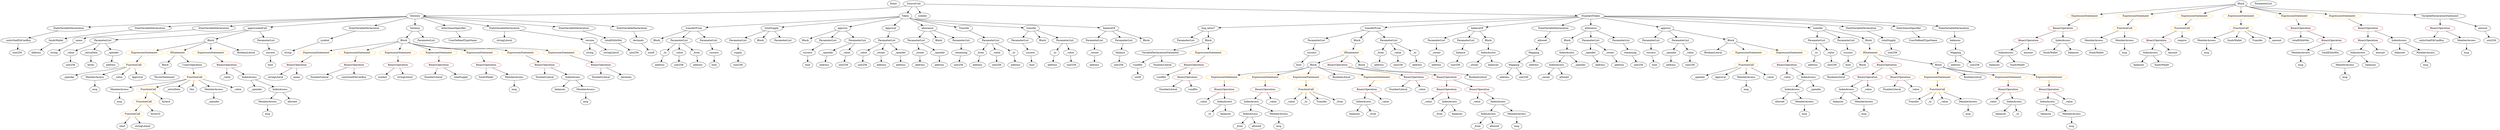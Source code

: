 strict digraph {
	graph [bb="0,0,12421,756"];
	node [label="\N"];
	Enter	[height=0.5,
		pos="4355,738",
		width=0.83628];
	Identifier_balances_7	[color=black,
		height=0.5,
		label=balances,
		pos="2766,234",
		width=1.1828];
	VariableDeclaration__from	[color=black,
		height=0.5,
		label=_from,
		pos="4789,450",
		width=0.93331];
	ElementaryTypeName_address_7	[color=black,
		height=0.5,
		label=address,
		pos="4780,378",
		width=1.0996];
	VariableDeclaration__from -> ElementaryTypeName_address_7	[pos="e,4782.2,396.1 4786.8,431.7 4785.8,424.32 4784.7,415.52 4783.6,407.25"];
	ExpressionStatement_Unnamed_2	[color=orange,
		height=0.5,
		label=ExpressionStatement,
		pos="9520,306",
		width=2.458];
	FunctionCall_Unnamed	[color=orange,
		height=0.5,
		label=FunctionCall,
		pos="9524,234",
		width=1.6125];
	ExpressionStatement_Unnamed_2 -> FunctionCall_Unnamed	[pos="e,9523,252.1 9521,287.7 9521.4,280.41 9521.9,271.73 9522.4,263.54"];
	ElementaryTypeName_bool	[color=black,
		height=0.5,
		label=bool,
		pos="5055,378",
		width=0.76697];
	Parameter__spender_2	[color=black,
		height=0.5,
		label=_spender,
		pos="8202,450",
		width=1.2521];
	ElementaryTypeName_address_15	[color=black,
		height=0.5,
		label=address,
		pos="8204,378",
		width=1.0996];
	Parameter__spender_2 -> ElementaryTypeName_address_15	[pos="e,8203.5,396.1 8202.5,431.7 8202.7,424.41 8202.9,415.73 8203.2,407.54"];
	BinaryOperation_Unnamed_19	[color=brown,
		height=0.5,
		label=BinaryOperation,
		pos="2972,378",
		width=1.9867];
	NumberLiteral_Unnamed_6	[color=black,
		height=0.5,
		label=NumberLiteral,
		pos="2972,306",
		width=1.765];
	BinaryOperation_Unnamed_19 -> NumberLiteral_Unnamed_6	[pos="e,2972,324.1 2972,359.7 2972,352.41 2972,343.73 2972,335.54"];
	Identifier_decimals	[color=black,
		height=0.5,
		label=decimals,
		pos="3097,306",
		width=1.1967];
	BinaryOperation_Unnamed_19 -> Identifier_decimals	[pos="e,3072.1,320.93 3000.4,361.12 3018.7,350.86 3042.6,337.44 3062.1,326.53"];
	ParameterList_Unnamed_19	[color=black,
		height=0.5,
		label=ParameterList,
		pos="7009,522",
		width=1.7095];
	Parameter__owner_2	[color=black,
		height=0.5,
		label=_owner,
		pos="7009,450",
		width=1.0719];
	ParameterList_Unnamed_19 -> Parameter__owner_2	[pos="e,7009,468.1 7009,503.7 7009,496.41 7009,487.73 7009,479.54"];
	ParameterList_Unnamed_22	[color=black,
		height=0.5,
		label=ParameterList,
		pos="8099,522",
		width=1.7095];
	Parameter_success_5	[color=black,
		height=0.5,
		label=success,
		pos="8099,450",
		width=1.1135];
	ParameterList_Unnamed_22 -> Parameter_success_5	[pos="e,8099,468.1 8099,503.7 8099,496.41 8099,487.73 8099,479.54"];
	VariableDeclaration__value	[color=black,
		height=0.5,
		label=_value,
		pos="4875,450",
		width=0.96103];
	ElementaryTypeName_uint256_6	[color=black,
		height=0.5,
		label=uint256,
		pos="4875,378",
		width=1.0442];
	VariableDeclaration__value -> ElementaryTypeName_uint256_6	[pos="e,4875,396.1 4875,431.7 4875,424.41 4875,415.73 4875,407.54"];
	FunctionDefinition_transferFrom	[color=black,
		height=0.5,
		label=transferFrom,
		pos="3384,594",
		width=1.6402];
	Block_Unnamed_3	[color=black,
		height=0.5,
		label=Block,
		pos="3202,522",
		width=0.90558];
	FunctionDefinition_transferFrom -> Block_Unnamed_3	[pos="e,3227.5,533.74 3347.1,579.5 3318.5,568.98 3278.1,553.89 3243,540 3241.3,539.32 3239.5,538.62 3237.7,537.9"];
	ParameterList_Unnamed_6	[color=black,
		height=0.5,
		label=ParameterList,
		pos="3314,522",
		width=1.7095];
	FunctionDefinition_transferFrom -> ParameterList_Unnamed_6	[pos="e,3330.5,539.47 3367.4,576.41 3358.8,567.78 3348.1,557.06 3338.5,547.5"];
	ParameterList_Unnamed_7	[color=black,
		height=0.5,
		label=ParameterList,
		pos="3455,522",
		width=1.7095];
	FunctionDefinition_transferFrom -> ParameterList_Unnamed_7	[pos="e,3438.3,539.47 3400.8,576.41 3409.6,567.78 3420.4,557.06 3430.1,547.5"];
	ElementaryTypeName_uint8	[color=black,
		height=0.5,
		label=uint8,
		pos="5541,306",
		width=0.7947];
	Block_Unnamed_17	[color=black,
		height=0.5,
		label=Block,
		pos="11132,738",
		width=0.90558];
	ExpressionStatement_Unnamed_19	[color=orange,
		height=0.5,
		label=ExpressionStatement,
		pos="10303,666",
		width=2.458];
	Block_Unnamed_17 -> ExpressionStatement_Unnamed_19	[pos="e,10384,673.8 11100,734.28 10983,724.4 10578,690.25 10395,674.75"];
	ExpressionStatement_Unnamed_22	[color=orange,
		height=0.5,
		label=ExpressionStatement,
		pos="10637,666",
		width=2.458];
	Block_Unnamed_17 -> ExpressionStatement_Unnamed_22	[pos="e,10708,677.02 11101,732.57 11025,721.88 10831,694.38 10719,678.6"];
	ExpressionStatement_Unnamed_18	[color=orange,
		height=0.5,
		label=ExpressionStatement,
		pos="10902,666",
		width=2.458];
	Block_Unnamed_17 -> ExpressionStatement_Unnamed_18	[pos="e,10950,681.5 11104,728.42 11068,717.62 11007,698.82 10961,684.85"];
	ExpressionStatement_Unnamed_21	[color=orange,
		height=0.5,
		label=ExpressionStatement,
		pos="11132,666",
		width=2.458];
	Block_Unnamed_17 -> ExpressionStatement_Unnamed_21	[pos="e,11132,684.1 11132,719.7 11132,712.41 11132,703.73 11132,695.54"];
	ExpressionStatement_Unnamed_17	[color=orange,
		height=0.5,
		label=ExpressionStatement,
		pos="11361,666",
		width=2.458];
	Block_Unnamed_17 -> ExpressionStatement_Unnamed_17	[pos="e,11307,680.52 11157,726.1 11162,723.96 11168,721.82 11173,720 11213,706.05 11259,693.04 11296,683.4"];
	ExpressionStatement_Unnamed_20	[color=orange,
		height=0.5,
		label=ExpressionStatement,
		pos="11659,666",
		width=2.458];
	Block_Unnamed_17 -> ExpressionStatement_Unnamed_20	[pos="e,11580,674.4 11156,725.59 11162,723.43 11167,721.42 11173,720 11210,710.45 11439,687.84 11569,675.46"];
	VariableDeclarationStatement_Unnamed_1	[color=black,
		height=0.5,
		label=VariableDeclarationStatement,
		pos="12127,666",
		width=3.3174];
	Block_Unnamed_17 -> VariableDeclarationStatement_Unnamed_1	[pos="e,12014,672.24 11156,725.54 11161,723.33 11167,721.3 11173,720 11213,710.93 11754,684.53 12003,672.77"];
	Identifier__value_11	[color=black,
		height=0.5,
		label=_value,
		pos="6273,162",
		width=0.96103];
	Parameter_balance	[color=black,
		height=0.5,
		label=balance,
		pos="5456,450",
		width=1.0719];
	ElementaryTypeName_uint256_1	[color=black,
		height=0.5,
		label=uint256,
		pos="5445,378",
		width=1.0442];
	Parameter_balance -> ElementaryTypeName_uint256_1	[pos="e,5447.7,396.1 5453.3,431.7 5452.1,424.32 5450.7,415.52 5449.4,407.25"];
	ElementaryTypeName_address_20	[color=black,
		height=0.5,
		label=address,
		pos="7340,306",
		width=1.0996];
	BinaryOperation_Unnamed_23	[color=brown,
		height=0.5,
		label=BinaryOperation,
		pos="11429,594",
		width=1.9867];
	Identifier_totalEthInWei	[color=black,
		height=0.5,
		label=totalEthInWei,
		pos="11429,522",
		width=1.7095];
	BinaryOperation_Unnamed_23 -> Identifier_totalEthInWei	[pos="e,11429,540.1 11429,575.7 11429,568.41 11429,559.73 11429,551.54"];
	BinaryOperation_Unnamed_24	[color=brown,
		height=0.5,
		label=BinaryOperation,
		pos="11580,522",
		width=1.9867];
	BinaryOperation_Unnamed_23 -> BinaryOperation_Unnamed_24	[pos="e,11547,538.33 11462,577.64 11484,567.47 11513,554.04 11537,543.03"];
	MemberAccess_Unnamed_12	[color=black,
		height=0.5,
		label=MemberAccess,
		pos="11648,378",
		width=1.9174];
	Identifier_msg_12	[color=black,
		height=0.5,
		label=msg,
		pos="11648,306",
		width=0.75];
	MemberAccess_Unnamed_12 -> Identifier_msg_12	[pos="e,11648,324.1 11648,359.7 11648,352.41 11648,343.73 11648,335.54"];
	BooleanLiteral_Unnamed_4	[color=black,
		height=0.5,
		label=BooleanLiteral,
		pos="8417,450",
		width=1.7788];
	BinaryOperation_Unnamed_27	[color=brown,
		height=0.5,
		label=BinaryOperation,
		pos="10234,594",
		width=1.9867];
	ExpressionStatement_Unnamed_19 -> BinaryOperation_Unnamed_27	[pos="e,10251,611.79 10286,648.05 10278,639.63 10268,629.28 10259,619.97"];
	FunctionDefinition_totalSupply	[color=black,
		height=0.5,
		label=totalSupply,
		pos="3764,594",
		width=1.4739];
	ParameterList_Unnamed_1	[color=black,
		height=0.5,
		label=ParameterList,
		pos="3596,522",
		width=1.7095];
	FunctionDefinition_totalSupply -> ParameterList_Unnamed_1	[pos="e,3630.3,537.3 3731.6,579.5 3705.8,568.76 3669.4,553.6 3640.8,541.69"];
	Block_Unnamed	[color=black,
		height=0.5,
		label=Block,
		pos="3708,522",
		width=0.90558];
	FunctionDefinition_totalSupply -> Block_Unnamed	[pos="e,3720.8,538.99 3750.7,576.41 3743.9,567.92 3735.5,557.41 3728,547.96"];
	ParameterList_Unnamed	[color=black,
		height=0.5,
		label=ParameterList,
		pos="3820,522",
		width=1.7095];
	FunctionDefinition_totalSupply -> ParameterList_Unnamed	[pos="e,3806.4,539.96 3777.3,576.41 3783.9,568.16 3792,558.01 3799.4,548.78"];
	Identifier_balances_1	[color=black,
		height=0.5,
		label=balances,
		pos="10027,90",
		width=1.1828];
	Mapping_Unnamed_2	[color=black,
		height=0.5,
		label=Mapping,
		pos="7401,378",
		width=1.2105];
	Mapping_Unnamed_2 -> ElementaryTypeName_address_20	[pos="e,7354.1,323.15 7386.8,360.76 7379.3,352.11 7369.9,341.27 7361.4,331.6"];
	ElementaryTypeName_uint256_14	[color=black,
		height=0.5,
		label=uint256,
		pos="7435,306",
		width=1.0442];
	Mapping_Unnamed_2 -> ElementaryTypeName_uint256_14	[pos="e,7426.8,323.79 7409.2,360.05 7413,352.23 7417.6,342.75 7421.9,333.98"];
	Parameter_balance_1	[color=black,
		height=0.5,
		label=balance,
		pos="7125,450",
		width=1.0719];
	ElementaryTypeName_uint256_10	[color=black,
		height=0.5,
		label=uint256,
		pos="7104,378",
		width=1.0442];
	Parameter_balance_1 -> ElementaryTypeName_uint256_10	[pos="e,7109.1,396.1 7119.8,431.7 7117.6,424.24 7114.9,415.32 7112.4,406.97"];
	Identifier_allowed_2	[color=black,
		height=0.5,
		label=allowed,
		pos="8671,162",
		width=1.0858];
	ElementaryTypeName_bool_3	[color=black,
		height=0.5,
		label=bool,
		pos="9089,378",
		width=0.76697];
	Identifier_Transfer	[color=black,
		height=0.5,
		label=Transfer,
		pos="9362,162",
		width=1.1689];
	Identifier_fundsWallet_2	[color=black,
		height=0.5,
		label=fundsWallet,
		pos="10172,450",
		width=1.5293];
	StateVariableDeclaration_Unnamed_7	[color=black,
		height=0.5,
		label=StateVariableDeclaration,
		pos="337.99,594",
		width=2.8184];
	VariableDeclaration_unitsOneEthCanBuy	[color=black,
		height=0.5,
		label=unitsOneEthCanBuy,
		pos="85.994,522",
		width=2.3887];
	StateVariableDeclaration_Unnamed_7 -> VariableDeclaration_unitsOneEthCanBuy	[pos="e,136.05,536.91 284.86,578.24 244.56,567.05 189.11,551.64 147,539.95"];
	ParameterList_Unnamed_5	[color=black,
		height=0.5,
		label=ParameterList,
		pos="4973,522",
		width=1.7095];
	Parameter_success	[color=black,
		height=0.5,
		label=success,
		pos="5051,450",
		width=1.1135];
	ParameterList_Unnamed_5 -> Parameter_success	[pos="e,5033.7,466.51 4991.5,504.41 5001.6,495.35 5014.2,483.99 5025.3,474.08"];
	Identifier_unitsOneEthCanBuy_1	[color=black,
		height=0.5,
		label=unitsOneEthCanBuy,
		pos="12085,522",
		width=2.3887];
	ElementaryTypeName_uint256_18	[color=black,
		height=0.5,
		label=uint256,
		pos="12383,522",
		width=1.0442];
	VariableDeclaration_vundflw	[color=black,
		height=0.5,
		label=vundflw,
		pos="5541,378",
		width=1.1274];
	VariableDeclaration_vundflw -> ElementaryTypeName_uint8	[pos="e,5541,324.1 5541,359.7 5541,352.41 5541,343.73 5541,335.54"];
	ElementaryTypeName_bool_5	[color=black,
		height=0.5,
		label=bool,
		pos="8119,378",
		width=0.76697];
	Parameter_success_5 -> ElementaryTypeName_bool_5	[pos="e,8114.1,396.1 8103.9,431.7 8106.1,424.24 8108.6,415.32 8111,406.97"];
	ElementaryTypeName_uint256_16	[color=black,
		height=0.5,
		label=uint256,
		pos="77.994,450",
		width=1.0442];
	VariableDeclaration_unitsOneEthCanBuy -> ElementaryTypeName_uint256_16	[pos="e,79.948,468.1 84.016,503.7 83.183,496.41 82.191,487.73 81.255,479.54"];
	FunctionCall_Unnamed_10	[color=orange,
		height=0.5,
		label=FunctionCall,
		pos="637.99,90",
		width=1.6125];
	Identifier_sha3	[color=black,
		height=0.5,
		label=sha3,
		pos="587.99,18",
		width=0.76697];
	FunctionCall_Unnamed_10 -> Identifier_sha3	[pos="e,599.3,34.829 625.89,72.055 619.88,63.646 612.51,53.323 605.87,44.025"];
	stringLiteral_Unnamed_4	[color=black,
		height=0.5,
		label=stringLiteral,
		pos="687.99,18",
		width=1.5016];
	FunctionCall_Unnamed_10 -> stringLiteral_Unnamed_4	[pos="e,676,35.789 650.1,72.055 655.87,63.973 662.91,54.121 669.34,45.112"];
	VariableDeclaration__value_1	[color=black,
		height=0.5,
		label=_value,
		pos="4185,450",
		width=0.96103];
	ElementaryTypeName_uint256_7	[color=black,
		height=0.5,
		label=uint256,
		pos="4185,378",
		width=1.0442];
	VariableDeclaration__value_1 -> ElementaryTypeName_uint256_7	[pos="e,4185,396.1 4185,431.7 4185,424.41 4185,415.73 4185,407.54"];
	ParameterList_Unnamed_21	[color=black,
		height=0.5,
		label=ParameterList,
		pos="8240,522",
		width=1.7095];
	ParameterList_Unnamed_21 -> Parameter__spender_2	[pos="e,8211.1,467.79 8230.8,504.05 8226.5,496.14 8221.3,486.54 8216.5,477.69"];
	Parameter__value_5	[color=black,
		height=0.5,
		label=_value,
		pos="8300,450",
		width=0.96103];
	ParameterList_Unnamed_21 -> Parameter__value_5	[pos="e,8286.4,466.83 8254.5,504.05 8261.9,495.47 8270.9,484.89 8279,475.44"];
	Identifier__from_1	[color=black,
		height=0.5,
		label=_from,
		pos="7104,18",
		width=0.93331];
	MemberAccess_Unnamed_19	[color=black,
		height=0.5,
		label=MemberAccess,
		pos="571.99,234",
		width=1.9174];
	Identifier_msg_17	[color=black,
		height=0.5,
		label=msg,
		pos="571.99,162",
		width=0.75];
	MemberAccess_Unnamed_19 -> Identifier_msg_17	[pos="e,571.99,180.1 571.99,215.7 571.99,208.41 571.99,199.73 571.99,191.54"];
	ElementaryTypeName_address_18	[color=black,
		height=0.5,
		label=address,
		pos="9695,378",
		width=1.0996];
	FunctionDefinition_bug_intou7	[color=black,
		height=0.5,
		label=bug_intou7,
		pos="5879,594",
		width=1.46];
	ParameterList_Unnamed_16	[color=black,
		height=0.5,
		label=ParameterList,
		pos="5767,522",
		width=1.7095];
	FunctionDefinition_bug_intou7 -> ParameterList_Unnamed_16	[pos="e,5792.3,538.81 5854.4,577.64 5839,568.02 5818.9,555.47 5801.9,544.82"];
	Block_Unnamed_9	[color=black,
		height=0.5,
		label=Block,
		pos="5879,522",
		width=0.90558];
	FunctionDefinition_bug_intou7 -> Block_Unnamed_9	[pos="e,5879,540.1 5879,575.7 5879,568.41 5879,559.73 5879,551.54"];
	Identifier_balances_12	[color=black,
		height=0.5,
		label=balances,
		pos="11778,378",
		width=1.1828];
	Parameter_success_6	[color=black,
		height=0.5,
		label=success,
		pos="1328,450",
		width=1.1135];
	ElementaryTypeName_bool_6	[color=black,
		height=0.5,
		label=bool,
		pos="1328,378",
		width=0.76697];
	Parameter_success_6 -> ElementaryTypeName_bool_6	[pos="e,1328,396.1 1328,431.7 1328,424.41 1328,415.73 1328,407.54"];
	Block_Unnamed_15	[color=black,
		height=0.5,
		label=Block,
		pos="7680,522",
		width=0.90558];
	IndexAccess_Unnamed_13	[color=black,
		height=0.5,
		label=IndexAccess,
		pos="7668,450",
		width=1.6402];
	Block_Unnamed_15 -> IndexAccess_Unnamed_13	[pos="e,7670.9,468.1 7677,503.7 7675.8,496.32 7674.3,487.52 7672.8,479.25"];
	UserDefinedTypeName_Unnamed	[color=black,
		height=0.5,
		label=UserDefinedTypeName,
		pos="9457,522",
		width=2.7214];
	FunctionCall_Unnamed_8	[color=orange,
		height=0.5,
		label=FunctionCall,
		pos="716.99,234",
		width=1.6125];
	FunctionCall_Unnamed_9	[color=orange,
		height=0.5,
		label=FunctionCall,
		pos="695.99,162",
		width=1.6125];
	FunctionCall_Unnamed_8 -> FunctionCall_Unnamed_9	[pos="e,701.12,180.1 711.8,215.7 709.56,208.24 706.89,199.32 704.38,190.97"];
	ElementaryTypeName_bytes4	[color=black,
		height=0.5,
		label=bytes4,
		pos="806.99,162",
		width=0.97489];
	FunctionCall_Unnamed_8 -> ElementaryTypeName_bytes4	[pos="e,788.37,177.48 737.87,216.76 750.27,207.12 766.15,194.77 779.56,184.34"];
	FunctionDefinition_approve	[color=black,
		height=0.5,
		label=approve,
		pos="4114,594",
		width=1.1412];
	Block_Unnamed_4	[color=black,
		height=0.5,
		label=Block,
		pos="3932,522",
		width=0.90558];
	FunctionDefinition_approve -> Block_Unnamed_4	[pos="e,3957.5,533.74 4083.1,581.72 4054.4,571.18 4010.7,554.9 3973,540 3971.3,539.32 3969.5,538.62 3967.7,537.9"];
	ParameterList_Unnamed_9	[color=black,
		height=0.5,
		label=ParameterList,
		pos="4044,522",
		width=1.7095];
	FunctionDefinition_approve -> ParameterList_Unnamed_9	[pos="e,4060.8,539.8 4098.1,577.12 4089.4,568.42 4078.4,557.45 4068.7,547.66"];
	ParameterList_Unnamed_8	[color=black,
		height=0.5,
		label=ParameterList,
		pos="4185,522",
		width=1.7095];
	FunctionDefinition_approve -> ParameterList_Unnamed_8	[pos="e,4168.5,539.31 4130.1,577.12 4139.1,568.29 4150.4,557.13 4160.4,547.24"];
	Identifier__owner_1	[color=black,
		height=0.5,
		label=_owner,
		pos="7557,306",
		width=1.0719];
	VariableDeclaration_decimals	[color=black,
		height=0.5,
		label=decimals,
		pos="3107,522",
		width=1.1967];
	ElementaryTypeName_uint8_1	[color=black,
		height=0.5,
		label=uint8,
		pos="3160,450",
		width=0.7947];
	VariableDeclaration_decimals -> ElementaryTypeName_uint8_1	[pos="e,3148.2,466.51 3119.6,504.41 3126.1,495.8 3134.2,485.11 3141.4,475.56"];
	ElementaryTypeName_uint256_9	[color=black,
		height=0.5,
		label=uint256,
		pos="6817,378",
		width=1.0442];
	BinaryOperation_Unnamed_30	[color=brown,
		height=0.5,
		label=BinaryOperation,
		pos="11762,522",
		width=1.9867];
	IndexAccess_Unnamed_20	[color=black,
		height=0.5,
		label=IndexAccess,
		pos="11713,450",
		width=1.6402];
	BinaryOperation_Unnamed_30 -> IndexAccess_Unnamed_20	[pos="e,11725,467.79 11750,504.05 11744,495.97 11738,486.12 11731,477.11"];
	Identifier_amount_2	[color=black,
		height=0.5,
		label=amount,
		pos="11828,450",
		width=1.0581];
	BinaryOperation_Unnamed_30 -> Identifier_amount_2	[pos="e,11813,466.83 11778,504.05 11786,495.38 11796,484.67 11805,475.15"];
	Identifier__owner	[color=black,
		height=0.5,
		label=_owner,
		pos="7198,378",
		width=1.0719];
	Identifier__from	[color=black,
		height=0.5,
		label=_from,
		pos="6947,90",
		width=0.93331];
	ParameterList_Unnamed_26	[color=black,
		height=0.5,
		label=ParameterList,
		pos="11244,738",
		width=1.7095];
	Identifier_msg_9	[color=black,
		height=0.5,
		label=msg,
		pos="11425,378",
		width=0.75];
	FunctionDefinition_transferFrom_1	[color=black,
		height=0.5,
		label=transferFrom,
		pos="6694,594",
		width=1.6402];
	ParameterList_Unnamed_18	[color=black,
		height=0.5,
		label=ParameterList,
		pos="6379,522",
		width=1.7095];
	FunctionDefinition_transferFrom_1 -> ParameterList_Unnamed_18	[pos="e,6426.8,533.63 6647.2,582.6 6591.4,570.21 6498.3,549.51 6437.8,536.06"];
	Block_Unnamed_10	[color=black,
		height=0.5,
		label=Block,
		pos="6617,522",
		width=0.90558];
	FunctionDefinition_transferFrom_1 -> Block_Unnamed_10	[pos="e,6633.3,537.8 6675.7,576.41 6665.6,567.16 6652.8,555.51 6641.7,545.45"];
	ParameterList_Unnamed_17	[color=black,
		height=0.5,
		label=ParameterList,
		pos="6770,522",
		width=1.7095];
	FunctionDefinition_transferFrom_1 -> ParameterList_Unnamed_17	[pos="e,6752.1,539.47 6712,576.41 6721.5,567.69 6733.2,556.85 6743.7,547.21"];
	FunctionCall_Unnamed -> Identifier_Transfer	[pos="e,9390.9,175.5 9491.2,218.83 9465.3,207.62 9428.9,191.92 9401.4,180.02"];
	Identifier__to_1	[color=black,
		height=0.5,
		label=_to,
		pos="9449,162",
		width=0.75];
	FunctionCall_Unnamed -> Identifier__to_1	[pos="e,9464.1,177.11 9506.2,216.41 9496.1,206.97 9483.3,195.03 9472.4,184.83"];
	Identifier__value_4	[color=black,
		height=0.5,
		label=_value,
		pos="9529,162",
		width=0.96103];
	FunctionCall_Unnamed -> Identifier__value_4	[pos="e,9527.8,180.1 9525.2,215.7 9525.8,208.41 9526.4,199.73 9527,191.54"];
	MemberAccess_Unnamed_2	[color=black,
		height=0.5,
		label=MemberAccess,
		pos="9651,162",
		width=1.9174];
	FunctionCall_Unnamed -> MemberAccess_Unnamed_2	[pos="e,9622.6,178.64 9551.6,217.81 9569.4,207.95 9593,194.96 9612.7,184.1"];
	ElementaryTypeName_address_2	[color=black,
		height=0.5,
		label=address,
		pos="3408,378",
		width=1.0996];
	Identifier_balances_6	[color=black,
		height=0.5,
		label=balances,
		pos="7297,378",
		width=1.1828];
	MemberAccess_Unnamed_13	[color=black,
		height=0.5,
		label=MemberAccess,
		pos="10956,522",
		width=1.9174];
	Identifier_msg_13	[color=black,
		height=0.5,
		label=msg,
		pos="10956,450",
		width=0.75];
	MemberAccess_Unnamed_13 -> Identifier_msg_13	[pos="e,10956,468.1 10956,503.7 10956,496.41 10956,487.73 10956,479.54"];
	NumberLiteral_Unnamed_1	[color=black,
		height=0.5,
		label=NumberLiteral,
		pos="5663,378",
		width=1.765];
	Parameter__to_2	[color=black,
		height=0.5,
		label=_to,
		pos="8916,450",
		width=0.75];
	ElementaryTypeName_address_11	[color=black,
		height=0.5,
		label=address,
		pos="8911,378",
		width=1.0996];
	Parameter__to_2 -> ElementaryTypeName_address_11	[pos="e,8912.2,396.1 8914.8,431.7 8914.2,424.41 8913.6,415.73 8913,407.54"];
	Identifier_msg_10	[color=black,
		height=0.5,
		label=msg,
		pos="12258,450",
		width=0.75];
	ElementaryTypeName_address_4	[color=black,
		height=0.5,
		label=address,
		pos="3997,378",
		width=1.0996];
	BinaryOperation_Unnamed_14	[color=brown,
		height=0.5,
		label=BinaryOperation,
		pos="6160,234",
		width=1.9867];
	IndexAccess_Unnamed_8	[color=black,
		height=0.5,
		label=IndexAccess,
		pos="6074,162",
		width=1.6402];
	BinaryOperation_Unnamed_14 -> IndexAccess_Unnamed_8	[pos="e,6093.9,179.23 6139.6,216.41 6128.6,207.45 6114.8,196.25 6102.8,186.42"];
	Identifier__value_10	[color=black,
		height=0.5,
		label=_value,
		pos="6186,162",
		width=0.96103];
	BinaryOperation_Unnamed_14 -> Identifier__value_10	[pos="e,6179.6,180.1 6166.4,215.7 6169.2,208.15 6172.6,199.12 6175.7,190.68"];
	IndexAccess_Unnamed_12	[color=black,
		height=0.5,
		label=IndexAccess,
		pos="8786,234",
		width=1.6402];
	IndexAccess_Unnamed_12 -> Identifier_allowed_2	[pos="e,8693.7,176.83 8760.5,217.46 8743.7,207.25 8721.6,193.79 8703.5,182.81"];
	MemberAccess_Unnamed_5	[color=black,
		height=0.5,
		label=MemberAccess,
		pos="8797,162",
		width=1.9174];
	IndexAccess_Unnamed_12 -> MemberAccess_Unnamed_5	[pos="e,8794.3,180.1 8788.7,215.7 8789.9,208.32 8791.3,199.52 8792.6,191.25"];
	Identifier__to_3	[color=black,
		height=0.5,
		label=_to,
		pos="6353,162",
		width=0.75];
	ParameterList_Unnamed_20	[color=black,
		height=0.5,
		label=ParameterList,
		pos="7150,522",
		width=1.7095];
	ParameterList_Unnamed_20 -> Parameter_balance_1	[pos="e,7131.1,468.1 7143.8,503.7 7141.1,496.15 7137.9,487.12 7134.9,478.68"];
	stringLiteral_Unnamed_2	[color=black,
		height=0.5,
		label=stringLiteral,
		pos="1366,306",
		width=1.5016];
	FunctionCall_Unnamed_5	[color=orange,
		height=0.5,
		label=FunctionCall,
		pos="10548,594",
		width=1.6125];
	ExpressionStatement_Unnamed_22 -> FunctionCall_Unnamed_5	[pos="e,10568,611.07 10615,648.05 10604,639 10590,627.73 10577,617.91"];
	Parameter__to_1	[color=black,
		height=0.5,
		label=_to,
		pos="3234,450",
		width=0.75];
	ElementaryTypeName_address_3	[color=black,
		height=0.5,
		label=address,
		pos="3218,378",
		width=1.0996];
	Parameter__to_1 -> ElementaryTypeName_address_3	[pos="e,3221.9,396.1 3230,431.7 3228.4,424.32 3226.3,415.52 3224.5,407.25"];
	FunctionCall_Unnamed_3	[color=orange,
		height=0.5,
		label=FunctionCall,
		pos="10833,594",
		width=1.6125];
	ExpressionStatement_Unnamed_18 -> FunctionCall_Unnamed_3	[pos="e,10849,611.31 10885,648.05 10877,639.42 10866,628.76 10857,619.27"];
	Identifier__extraData	[color=black,
		height=0.5,
		label=_extraData,
		pos="843.99,234",
		width=1.4046];
	Parameter__owner_1	[color=black,
		height=0.5,
		label=_owner,
		pos="4480,450",
		width=1.0719];
	ElementaryTypeName_address_5	[color=black,
		height=0.5,
		label=address,
		pos="4480,378",
		width=1.0996];
	Parameter__owner_1 -> ElementaryTypeName_address_5	[pos="e,4480,396.1 4480,431.7 4480,424.41 4480,415.73 4480,407.54"];
	NumberLiteral_Unnamed_2	[color=black,
		height=0.5,
		label=NumberLiteral,
		pos="5675,234",
		width=1.765];
	BinaryOperation_Unnamed_25	[color=brown,
		height=0.5,
		label=BinaryOperation,
		pos="12127,594",
		width=1.9867];
	BinaryOperation_Unnamed_25 -> Identifier_unitsOneEthCanBuy_1	[pos="e,12095,540.1 12117,575.7 12112,567.9 12106,558.51 12101,549.83"];
	MemberAccess_Unnamed_10	[color=black,
		height=0.5,
		label=MemberAccess,
		pos="12258,522",
		width=1.9174];
	BinaryOperation_Unnamed_25 -> MemberAccess_Unnamed_10	[pos="e,12229,538.66 12156,577.29 12175,567.47 12199,554.71 12219,544.03"];
	ExpressionStatement_Unnamed_12	[color=orange,
		height=0.5,
		label=ExpressionStatement,
		pos="1555,450",
		width=2.458];
	BinaryOperation_Unnamed_18	[color=brown,
		height=0.5,
		label=BinaryOperation,
		pos="1468,378",
		width=1.9867];
	ExpressionStatement_Unnamed_12 -> BinaryOperation_Unnamed_18	[pos="e,1488.6,395.55 1533.9,432.05 1523,423.22 1509.3,412.27 1497.3,402.62"];
	Identifier_allowed_3	[color=black,
		height=0.5,
		label=allowed,
		pos="7653,306",
		width=1.0858];
	IndexAccess_Unnamed_14	[color=black,
		height=0.5,
		label=IndexAccess,
		pos="7619,378",
		width=1.6402];
	IndexAccess_Unnamed_13 -> IndexAccess_Unnamed_14	[pos="e,7630.7,395.79 7656.1,432.05 7650.5,423.97 7643.6,414.12 7637.3,405.11"];
	Identifier__spender_2	[color=black,
		height=0.5,
		label=_spender,
		pos="7741,378",
		width=1.2521];
	IndexAccess_Unnamed_13 -> Identifier__spender_2	[pos="e,7724.3,394.99 7685.3,432.41 7694.5,423.57 7706,412.53 7716.2,402.79"];
	ElementaryTypeName_address_12	[color=black,
		height=0.5,
		label=address,
		pos="6722,378",
		width=1.0996];
	ElementaryTypeName_address_19	[color=black,
		height=0.5,
		label=address,
		pos="7502,378",
		width=1.0996];
	ExpressionStatement_Unnamed_4	[color=orange,
		height=0.5,
		label=ExpressionStatement,
		pos="5965,306",
		width=2.458];
	BinaryOperation_Unnamed_12	[color=brown,
		height=0.5,
		label=BinaryOperation,
		pos="5938,234",
		width=1.9867];
	ExpressionStatement_Unnamed_4 -> BinaryOperation_Unnamed_12	[pos="e,5944.6,252.1 5958.3,287.7 5955.4,280.15 5951.9,271.12 5948.7,262.68"];
	Identifier_this	[color=black,
		height=0.5,
		label=this,
		pos="939.99,234",
		width=0.75];
	ElementaryTypeName_uint256_17	[color=black,
		height=0.5,
		label=uint256,
		pos="3076,450",
		width=1.0442];
	Identifier__value_6	[color=black,
		height=0.5,
		label=_value,
		pos="7175,162",
		width=0.96103];
	VariableDeclaration__to	[color=black,
		height=0.5,
		label=_to,
		pos="4962,450",
		width=0.75];
	ElementaryTypeName_address_8	[color=black,
		height=0.5,
		label=address,
		pos="4970,378",
		width=1.0996];
	VariableDeclaration__to -> ElementaryTypeName_address_8	[pos="e,4968,396.1 4964,431.7 4964.8,424.41 4965.8,415.73 4966.7,407.54"];
	ElementaryTypeName_string	[color=black,
		height=0.5,
		label=string,
		pos="261.99,450",
		width=0.864];
	Identifier_msg_8	[color=black,
		height=0.5,
		label=msg,
		pos="2539,234",
		width=0.75];
	BinaryOperation_Unnamed_3	[color=brown,
		height=0.5,
		label=BinaryOperation,
		pos="10057,234",
		width=1.9867];
	IndexAccess_Unnamed_1	[color=black,
		height=0.5,
		label=IndexAccess,
		pos="10037,162",
		width=1.6402];
	BinaryOperation_Unnamed_3 -> IndexAccess_Unnamed_1	[pos="e,10042,180.1 10052,215.7 10050,208.24 10047,199.32 10045,190.97"];
	Identifier__value_2	[color=black,
		height=0.5,
		label=_value,
		pos="10149,162",
		width=0.96103];
	BinaryOperation_Unnamed_3 -> Identifier__value_2	[pos="e,10130,177.34 10079,216.41 10091,206.75 10108,194.48 10121,184.14"];
	FunctionCall_Unnamed_4	[color=orange,
		height=0.5,
		label=FunctionCall,
		pos="11132,594",
		width=1.6125];
	ExpressionStatement_Unnamed_21 -> FunctionCall_Unnamed_4	[pos="e,11132,612.1 11132,647.7 11132,640.41 11132,631.73 11132,623.54"];
	MemberAccess_Unnamed_18	[color=black,
		height=0.5,
		label=MemberAccess,
		pos="1054,234",
		width=1.9174];
	Identifier__spender_5	[color=black,
		height=0.5,
		label=_spender,
		pos="1054,162",
		width=1.2521];
	MemberAccess_Unnamed_18 -> Identifier__spender_5	[pos="e,1054,180.1 1054,215.7 1054,208.41 1054,199.73 1054,191.54"];
	ElementaryTypeName_address_13	[color=black,
		height=0.5,
		label=address,
		pos="6912,378",
		width=1.0996];
	Identifier__spender_3	[color=black,
		height=0.5,
		label=_spender,
		pos="1274,234",
		width=1.2521];
	Parameter_supply	[color=black,
		height=0.5,
		label=supply,
		pos="3596,450",
		width=0.98875];
	ElementaryTypeName_uint256	[color=black,
		height=0.5,
		label=uint256,
		pos="3596,378",
		width=1.0442];
	Parameter_supply -> ElementaryTypeName_uint256	[pos="e,3596,396.1 3596,431.7 3596,424.41 3596,415.73 3596,407.54"];
	Block_Unnamed_2	[color=black,
		height=0.5,
		label=Block,
		pos="5085,522",
		width=0.90558];
	ParameterList_Unnamed_1 -> Parameter_supply	[pos="e,3596,468.1 3596,503.7 3596,496.41 3596,487.73 3596,479.54"];
	NumberLiteral_Unnamed_3	[color=black,
		height=0.5,
		label=NumberLiteral,
		pos="6798,234",
		width=1.765];
	ExpressionStatement_Unnamed_17 -> BinaryOperation_Unnamed_23	[pos="e,11413,611.79 11377,648.05 11386,639.63 11396,629.28 11405,619.97"];
	VariableDeclaration_allowed	[color=black,
		height=0.5,
		label=allowed,
		pos="7532,522",
		width=1.0858];
	Mapping_Unnamed_1	[color=black,
		height=0.5,
		label=Mapping,
		pos="7502,450",
		width=1.2105];
	VariableDeclaration_allowed -> Mapping_Unnamed_1	[pos="e,7509.2,467.79 7524.7,504.05 7521.4,496.32 7517.4,486.96 7513.7,478.27"];
	MemberAccess_Unnamed_16	[color=black,
		height=0.5,
		label=MemberAccess,
		pos="1333,162",
		width=1.9174];
	Identifier_msg_15	[color=black,
		height=0.5,
		label=msg,
		pos="1333,90",
		width=0.75];
	MemberAccess_Unnamed_16 -> Identifier_msg_15	[pos="e,1333,108.1 1333,143.7 1333,136.41 1333,127.73 1333,119.54"];
	ElementaryTypeName_uint256_12	[color=black,
		height=0.5,
		label=uint256,
		pos="8036,378",
		width=1.0442];
	ElementaryTypeName_uint256_15	[color=black,
		height=0.5,
		label=uint256,
		pos="9309,450",
		width=1.0442];
	Parameter__spender_3	[color=black,
		height=0.5,
		label=_spender,
		pos="7790,450",
		width=1.2521];
	ElementaryTypeName_address_17	[color=black,
		height=0.5,
		label=address,
		pos="7844,378",
		width=1.0996];
	Parameter__spender_3 -> ElementaryTypeName_address_17	[pos="e,7831.3,395.47 7802.8,432.41 7809.2,424.04 7817.2,413.71 7824.4,404.37"];
	Parameter__value_6	[color=black,
		height=0.5,
		label=_value,
		pos="345.99,450",
		width=0.96103];
	ElementaryTypeName_uint256_19	[color=black,
		height=0.5,
		label=uint256,
		pos="345.99,378",
		width=1.0442];
	Parameter__value_6 -> ElementaryTypeName_uint256_19	[pos="e,345.99,396.1 345.99,431.7 345.99,424.41 345.99,415.73 345.99,407.54"];
	Identifier_msg_1	[color=black,
		height=0.5,
		label=msg,
		pos="10157,18",
		width=0.75];
	VariableDeclaration__owner	[color=black,
		height=0.5,
		label=_owner,
		pos="4276,450",
		width=1.0719];
	ElementaryTypeName_address_9	[color=black,
		height=0.5,
		label=address,
		pos="4280,378",
		width=1.0996];
	VariableDeclaration__owner -> ElementaryTypeName_address_9	[pos="e,4279,396.1 4277,431.7 4277.4,424.41 4277.9,415.73 4278.4,407.54"];
	BinaryOperation_Unnamed_28	[color=brown,
		height=0.5,
		label=BinaryOperation,
		pos="10061,522",
		width=1.9867];
	BinaryOperation_Unnamed_27 -> BinaryOperation_Unnamed_28	[pos="e,10098,537.82 10197,578.15 10171,567.62 10136,553.39 10108,542.03"];
	IndexAccess_Unnamed_17	[color=black,
		height=0.5,
		label=IndexAccess,
		pos="10234,522",
		width=1.6402];
	BinaryOperation_Unnamed_27 -> IndexAccess_Unnamed_17	[pos="e,10234,540.1 10234,575.7 10234,568.41 10234,559.73 10234,551.54"];
	Parameter__from_1	[color=black,
		height=0.5,
		label=_from,
		pos="6725,450",
		width=0.93331];
	Parameter__from_1 -> ElementaryTypeName_address_12	[pos="e,6722.7,396.1 6724.3,431.7 6723.9,424.41 6723.6,415.73 6723.2,407.54"];
	Mapping_Unnamed	[color=black,
		height=0.5,
		label=Mapping,
		pos="9695,450",
		width=1.2105];
	Mapping_Unnamed -> ElementaryTypeName_address_18	[pos="e,9695,396.1 9695,431.7 9695,424.41 9695,415.73 9695,407.54"];
	ElementaryTypeName_uint256_13	[color=black,
		height=0.5,
		label=uint256,
		pos="9790,378",
		width=1.0442];
	Mapping_Unnamed -> ElementaryTypeName_uint256_13	[pos="e,9770.1,393.68 9715.6,433.81 9728.9,424.05 9746.3,411.22 9760.9,400.42"];
	Parameter__value_1	[color=black,
		height=0.5,
		label=_value,
		pos="3314,450",
		width=0.96103];
	ElementaryTypeName_uint256_3	[color=black,
		height=0.5,
		label=uint256,
		pos="3313,378",
		width=1.0442];
	Parameter__value_1 -> ElementaryTypeName_uint256_3	[pos="e,3313.2,396.1 3313.7,431.7 3313.6,424.41 3313.5,415.73 3313.4,407.54"];
	ContractDefinition_Tenteniy	[color=black,
		height=0.5,
		label=Tenteniy,
		pos="2029,666",
		width=1.1828];
	ContractDefinition_Tenteniy -> StateVariableDeclaration_Unnamed_7	[pos="e,415.1,606.02 1986.2,664.99 1803.5,664.63 1071.2,660.1 471.99,612 457.13,610.81 441.39,609.16 426.12,607.35"];
	StateVariableDeclaration_Unnamed_9	[color=black,
		height=0.5,
		label=StateVariableDeclaration,
		pos="581.99,594",
		width=2.8184];
	ContractDefinition_Tenteniy -> StateVariableDeclaration_Unnamed_9	[pos="e,676.34,600.86 1986.4,663.25 1834.7,656.98 1306.6,634.78 870.99,612 810.31,608.83 742.49,604.86 687.8,601.56"];
	StateVariableDeclaration_Unnamed_3	[color=black,
		height=0.5,
		label=StateVariableDeclaration,
		pos="980.99,594",
		width=2.8184];
	ContractDefinition_Tenteniy -> StateVariableDeclaration_Unnamed_3	[pos="e,1063.4,604.81 1986.6,663.24 1858.4,657.74 1462.9,639.61 1136,612 1116.2,610.33 1095,608.21 1074.8,606.05"];
	FunctionDefinition_approveAndCall	[color=black,
		height=0.5,
		label=approveAndCall,
		pos="1217,594",
		width=1.9867];
	ContractDefinition_Tenteniy -> FunctionDefinition_approveAndCall	[pos="e,1284,600.77 1987.3,661.41 1858.4,650.29 1464.2,616.31 1295.2,601.75"];
	StateVariableDeclaration_Unnamed_5	[color=black,
		height=0.5,
		label=StateVariableDeclaration,
		pos="1783,594",
		width=2.8184];
	ContractDefinition_Tenteniy -> StateVariableDeclaration_Unnamed_5	[pos="e,1835.1,609.84 1994.3,655.12 1955.9,644.2 1893.3,626.38 1846.2,612.97"];
	FunctionDefinition_Tenteniy	[color=black,
		height=0.5,
		label=Tenteniy,
		pos="2029,594",
		width=1.1828];
	ContractDefinition_Tenteniy -> FunctionDefinition_Tenteniy	[pos="e,2029,612.1 2029,647.7 2029,640.41 2029,631.73 2029,623.54"];
	InheritanceSpecifier_Unnamed_1	[color=black,
		height=0.5,
		label=InheritanceSpecifier,
		pos="2219,594",
		width=2.3333];
	ContractDefinition_Tenteniy -> InheritanceSpecifier_Unnamed_1	[pos="e,2177.9,610.13 2060.4,653.44 2089.4,642.75 2133,626.67 2167.2,614.08"];
	StateVariableDeclaration_Unnamed_6	[color=black,
		height=0.5,
		label=StateVariableDeclaration,
		pos="2464,594",
		width=2.8184];
	ContractDefinition_Tenteniy -> StateVariableDeclaration_Unnamed_6	[pos="e,2390.6,606.81 2068.4,658.66 2138.3,647.41 2285.7,623.7 2379.5,608.6"];
	StateVariableDeclaration_Unnamed_8	[color=black,
		height=0.5,
		label=StateVariableDeclaration,
		pos="2798,594",
		width=2.8184];
	ContractDefinition_Tenteniy -> StateVariableDeclaration_Unnamed_8	[pos="e,2709.4,603.07 2070.3,661.24 2188.1,650.52 2527.8,619.59 2698.1,604.09"];
	StateVariableDeclaration_Unnamed_4	[color=black,
		height=0.5,
		label=StateVariableDeclaration,
		pos="3076,594",
		width=2.8184];
	ContractDefinition_Tenteniy -> StateVariableDeclaration_Unnamed_4	[pos="e,2991.5,604.23 2071.1,663.07 2197.8,657.13 2586.5,637.95 2908,612 2931.3,610.12 2956.5,607.75 2980,605.39"];
	Identifier__from_3	[color=black,
		height=0.5,
		label=_from,
		pos="6010,18",
		width=0.93331];
	FunctionCall_Unnamed_7	[color=orange,
		height=0.5,
		label=FunctionCall,
		pos="950.99,306",
		width=1.6125];
	FunctionCall_Unnamed_7 -> MemberAccess_Unnamed_19	[pos="e,622.67,246.52 908.24,293.5 900.22,291.53 891.87,289.6 883.99,288 780.88,267.04 753.45,271.21 649.99,252 644.73,251.02 639.29,249.95 \
633.83,248.84"];
	FunctionCall_Unnamed_7 -> FunctionCall_Unnamed_8	[pos="e,757.68,247.17 910.23,292.81 870.93,281.05 811.29,263.21 768.67,250.46"];
	FunctionCall_Unnamed_7 -> Identifier__extraData	[pos="e,867.19,250.18 926.98,289.29 912.18,279.61 893.01,267.07 876.82,256.48"];
	FunctionCall_Unnamed_7 -> Identifier_this	[pos="e,942.68,252.1 948.27,287.7 947.12,280.32 945.73,271.52 944.43,263.25"];
	FunctionCall_Unnamed_7 -> MemberAccess_Unnamed_18	[pos="e,1030,251.31 974.37,289.12 988,279.85 1005.4,268.01 1020.5,257.76"];
	Identifier__value_16	[color=black,
		height=0.5,
		label=_value,
		pos="1176,234",
		width=0.96103];
	FunctionCall_Unnamed_7 -> Identifier__value_16	[pos="e,1149.1,245.79 993.73,293.58 1030.6,283.46 1085.2,267.87 1132,252 1134.1,251.29 1136.2,250.54 1138.4,249.77"];
	Identifier__value_3	[color=black,
		height=0.5,
		label=_value,
		pos="9783,162",
		width=0.96103];
	ExpressionStatement_Unnamed_9	[color=orange,
		height=0.5,
		label=ExpressionStatement,
		pos="8588,450",
		width=2.458];
	FunctionCall_Unnamed_2	[color=orange,
		height=0.5,
		label=FunctionCall,
		pos="8565,378",
		width=1.6125];
	ExpressionStatement_Unnamed_9 -> FunctionCall_Unnamed_2	[pos="e,8570.6,396.1 8582.3,431.7 8579.9,424.24 8576.9,415.32 8574.2,406.97"];
	BinaryOperation_Unnamed_22	[color=brown,
		height=0.5,
		label=BinaryOperation,
		pos="2397,378",
		width=1.9867];
	Identifier_fundsWallet	[color=black,
		height=0.5,
		label=fundsWallet,
		pos="2397,306",
		width=1.5293];
	BinaryOperation_Unnamed_22 -> Identifier_fundsWallet	[pos="e,2397,324.1 2397,359.7 2397,352.41 2397,343.73 2397,335.54"];
	MemberAccess_Unnamed_8	[color=black,
		height=0.5,
		label=MemberAccess,
		pos="2539,306",
		width=1.9174];
	BinaryOperation_Unnamed_22 -> MemberAccess_Unnamed_8	[pos="e,2507.6,322.49 2428.5,361.46 2448.8,351.45 2475.5,338.32 2497.5,327.46"];
	BinaryOperation_Unnamed_29	[color=brown,
		height=0.5,
		label=BinaryOperation,
		pos="11762,594",
		width=1.9867];
	BinaryOperation_Unnamed_29 -> BinaryOperation_Unnamed_30	[pos="e,11762,540.1 11762,575.7 11762,568.41 11762,559.73 11762,551.54"];
	IndexAccess_Unnamed_19	[color=black,
		height=0.5,
		label=IndexAccess,
		pos="11922,522",
		width=1.6402];
	BinaryOperation_Unnamed_29 -> IndexAccess_Unnamed_19	[pos="e,11889,537.32 11797,577.81 11821,567.24 11853,553.08 11879,541.8"];
	NumberLiteral_Unnamed_5	[color=black,
		height=0.5,
		label=NumberLiteral,
		pos="2136,306",
		width=1.765];
	ContractDefinition_Token	[color=black,
		height=0.5,
		label=Token,
		pos="4411,666",
		width=0.96103];
	ContractDefinition_Token -> FunctionDefinition_transferFrom	[pos="e,3441.3,598.91 4376.5,662.65 4229.4,652.62 3652.3,613.29 3452.5,599.67"];
	ContractDefinition_Token -> FunctionDefinition_totalSupply	[pos="e,3814.1,600.43 4377.1,661.34 4273.4,650.11 3959.2,616.12 3825.4,601.64"];
	ContractDefinition_Token -> FunctionDefinition_approve	[pos="e,4149.4,603.34 4379.8,657.64 4327.3,645.28 4221.3,620.3 4160.2,605.9"];
	EventDefinition_Approval	[color=black,
		height=0.5,
		label=Approval,
		pos="4341,594",
		width=1.266];
	ContractDefinition_Token -> EventDefinition_Approval	[pos="e,4357,610.98 4395.5,649.46 4386.5,640.53 4375.1,629.11 4365,619.04"];
	FunctionDefinition_allowance	[color=black,
		height=0.5,
		label=allowance,
		pos="4523,594",
		width=1.3076];
	ContractDefinition_Token -> FunctionDefinition_allowance	[pos="e,4499.1,609.91 4432.6,651.5 4448.8,641.4 4471.2,627.39 4489.6,615.86"];
	EventDefinition_Transfer	[color=black,
		height=0.5,
		label=Transfer,
		pos="4703,594",
		width=1.1689];
	ContractDefinition_Token -> EventDefinition_Transfer	[pos="e,4664.1,601.21 4437.1,653.87 4442.6,651.75 4448.5,649.67 4454,648 4521.7,627.56 4602.1,611.97 4652.8,603.14"];
	FunctionDefinition_transfer	[color=black,
		height=0.5,
		label=transfer,
		pos="5029,594",
		width=1.0719];
	ContractDefinition_Token -> FunctionDefinition_transfer	[pos="e,4990.7,597.11 4436.5,653.53 4442.2,651.38 4448.2,649.38 4454,648 4553.3,624.3 4858.7,604.76 4979.3,597.76"];
	FunctionDefinition_balanceOf	[color=black,
		height=0.5,
		label=balanceOf,
		pos="5408,594",
		width=1.3491];
	ContractDefinition_Token -> FunctionDefinition_balanceOf	[pos="e,5360,597.46 4436.5,653.37 4442.2,651.23 4448.2,649.27 4454,648 4475.9,643.19 5143.4,608.59 5348.6,598.05"];
	BinaryOperation_Unnamed_13	[color=brown,
		height=0.5,
		label=BinaryOperation,
		pos="6645,234",
		width=1.9867];
	IndexAccess_Unnamed_7	[color=black,
		height=0.5,
		label=IndexAccess,
		pos="6645,162",
		width=1.6402];
	BinaryOperation_Unnamed_13 -> IndexAccess_Unnamed_7	[pos="e,6645,180.1 6645,215.7 6645,208.41 6645,199.73 6645,191.54"];
	Identifier__value_9	[color=black,
		height=0.5,
		label=_value,
		pos="6757,162",
		width=0.96103];
	BinaryOperation_Unnamed_13 -> Identifier__value_9	[pos="e,6735.7,176.33 6671,216.76 6687.4,206.5 6708.7,193.18 6726,182.37"];
	BinaryOperation_Unnamed_26	[color=brown,
		height=0.5,
		label=BinaryOperation,
		pos="10707,522",
		width=1.9867];
	IndexAccess_Unnamed_16	[color=black,
		height=0.5,
		label=IndexAccess,
		pos="10680,450",
		width=1.6402];
	BinaryOperation_Unnamed_26 -> IndexAccess_Unnamed_16	[pos="e,10687,468.1 10700,503.7 10697,496.15 10694,487.12 10691,478.68"];
	Identifier_amount	[color=black,
		height=0.5,
		label=amount,
		pos="10795,450",
		width=1.0581];
	BinaryOperation_Unnamed_26 -> Identifier_amount	[pos="e,10776,466.04 10728,504.41 10740,495.04 10754,483.21 10767,473.07"];
	ParameterList_Unnamed_10	[color=black,
		height=0.5,
		label=ParameterList,
		pos="4467,522",
		width=1.7095];
	ParameterList_Unnamed_10 -> Parameter__owner_1	[pos="e,4476.8,468.1 4470.2,503.7 4471.6,496.32 4473.2,487.52 4474.7,479.25"];
	Parameter__spender_1	[color=black,
		height=0.5,
		label=_spender,
		pos="4582,450",
		width=1.2521];
	ParameterList_Unnamed_10 -> Parameter__spender_1	[pos="e,4558.2,465.46 4492.8,505.29 4509.3,495.22 4531,482.06 4548.8,471.22"];
	VariableDeclaration_amount	[color=black,
		height=0.5,
		label=amount,
		pos="12340,594",
		width=1.0581];
	VariableDeclaration_amount -> ElementaryTypeName_uint256_18	[pos="e,12373,539.47 12350,576.41 12355,568.3 12361,558.35 12367,549.25"];
	Identifier_balances_11	[color=black,
		height=0.5,
		label=balances,
		pos="11927,450",
		width=1.1828];
	Parameter_success_4	[color=black,
		height=0.5,
		label=success,
		pos="6359,450",
		width=1.1135];
	ParameterList_Unnamed_18 -> Parameter_success_4	[pos="e,6363.9,468.1 6374,503.7 6371.9,496.24 6369.4,487.32 6367,478.97"];
	ParameterList_Unnamed_13	[color=black,
		height=0.5,
		label=ParameterList,
		pos="4326,522",
		width=1.7095];
	EventDefinition_Approval -> ParameterList_Unnamed_13	[pos="e,4329.7,540.1 4337.3,575.7 4335.7,568.32 4333.8,559.52 4332,551.25"];
	MemberAccess_Unnamed_9	[color=black,
		height=0.5,
		label=MemberAccess,
		pos="11425,450",
		width=1.9174];
	MemberAccess_Unnamed_9 -> Identifier_msg_9	[pos="e,11425,396.1 11425,431.7 11425,424.41 11425,415.73 11425,407.54"];
	IndexAccess_Unnamed_9	[color=black,
		height=0.5,
		label=IndexAccess,
		pos="6070,90",
		width=1.6402];
	IndexAccess_Unnamed_8 -> IndexAccess_Unnamed_9	[pos="e,6071,108.1 6073,143.7 6072.6,136.41 6072.1,127.73 6071.6,119.54"];
	MemberAccess_Unnamed_4	[color=black,
		height=0.5,
		label=MemberAccess,
		pos="6216,90",
		width=1.9174];
	IndexAccess_Unnamed_8 -> MemberAccess_Unnamed_4	[pos="e,6184.9,106.31 6104.1,146.15 6124.6,136.04 6152.1,122.51 6174.6,111.39"];
	BooleanLiteral_Unnamed	[color=black,
		height=0.5,
		label=BooleanLiteral,
		pos="9691,306",
		width=1.7788];
	ElementaryTypeName_string_2	[color=black,
		height=0.5,
		label=string,
		pos="2863,450",
		width=0.864];
	Identifier_totalSupply	[color=black,
		height=0.5,
		label=totalSupply,
		pos="2271,306",
		width=1.4739];
	Identifier_require	[color=black,
		height=0.5,
		label=require,
		pos="10833,522",
		width=1.0026];
	Identifier__value_8	[color=black,
		height=0.5,
		label=_value,
		pos="5826,162",
		width=0.96103];
	IfStatement_Unnamed_1	[color=orange,
		height=0.5,
		label=IfStatement,
		pos="6570,450",
		width=1.4739];
	Block_Unnamed_10 -> IfStatement_Unnamed_1	[pos="e,6581.2,467.63 6606.1,504.76 6600.5,496.49 6593.6,486.23 6587.4,476.9"];
	MemberAccess_Unnamed_1	[color=black,
		height=0.5,
		label=MemberAccess,
		pos="10157,90",
		width=1.9174];
	MemberAccess_Unnamed_1 -> Identifier_msg_1	[pos="e,10157,36.104 10157,71.697 10157,64.407 10157,55.726 10157,47.536"];
	ElementaryTypeName_bool_4	[color=black,
		height=0.5,
		label=bool,
		pos="6310,378",
		width=0.76697];
	IndexAccess_Unnamed_20 -> MemberAccess_Unnamed_12	[pos="e,11664,395.96 11698,432.41 11690,423.99 11680,413.58 11671,404.2"];
	IndexAccess_Unnamed_20 -> Identifier_balances_12	[pos="e,11763,394.99 11728,432.41 11736,423.74 11746,412.97 11755,403.38"];
	VariableDeclaration_fundsWallet	[color=black,
		height=0.5,
		label=fundsWallet,
		pos="272.99,522",
		width=1.5293];
	ElementaryTypeName_address_21	[color=black,
		height=0.5,
		label=address,
		pos="172.99,450",
		width=1.0996];
	VariableDeclaration_fundsWallet -> ElementaryTypeName_address_21	[pos="e,193.89,465.63 250.3,505.12 236.27,495.29 218.1,482.58 202.91,471.94"];
	Block_Unnamed_11	[color=black,
		height=0.5,
		label=Block,
		pos="6388,378",
		width=0.90558];
	Block_Unnamed_11 -> ExpressionStatement_Unnamed_4	[pos="e,6029.8,318.67 6363.6,365.66 6358.3,363.5 6352.5,361.46 6347,360 6224,327.34 6188.8,342.88 6063,324 6055.8,322.93 6048.4,321.75 \
6041,320.54"];
	ExpressionStatement_Unnamed_6	[color=orange,
		height=0.5,
		label=ExpressionStatement,
		pos="6160,306",
		width=2.458];
	Block_Unnamed_11 -> ExpressionStatement_Unnamed_6	[pos="e,6214.1,320.55 6363,366.1 6357.8,363.96 6352.2,361.82 6347,360 6307,346.09 6261.3,333.08 6225,323.43"];
	ExpressionStatement_Unnamed_7	[color=orange,
		height=0.5,
		label=ExpressionStatement,
		pos="6355,306",
		width=2.458];
	Block_Unnamed_11 -> ExpressionStatement_Unnamed_7	[pos="e,6363.1,324.28 6380,360.05 6376.4,352.43 6372.1,343.23 6368,334.65"];
	BooleanLiteral_Unnamed_2	[color=black,
		height=0.5,
		label=BooleanLiteral,
		pos="6526,306",
		width=1.7788];
	Block_Unnamed_11 -> BooleanLiteral_Unnamed_2	[pos="e,6495.9,322.24 6411.4,365.13 6431.8,354.78 6461.8,339.57 6486,327.3"];
	ExpressionStatement_Unnamed_5	[color=orange,
		height=0.5,
		label=ExpressionStatement,
		pos="6697,306",
		width=2.458];
	Block_Unnamed_11 -> ExpressionStatement_Unnamed_5	[pos="e,6631.5,318.41 6412.4,365.95 6417.8,363.77 6423.5,361.65 6429,360 6464,349.39 6554.2,332.31 6620.3,320.42"];
	Identifier__value_14	[color=black,
		height=0.5,
		label=_value,
		pos="1096,306",
		width=0.96103];
	VariableDeclaration__spender	[color=black,
		height=0.5,
		label=_spender,
		pos="4378,450",
		width=1.2521];
	ElementaryTypeName_address_10	[color=black,
		height=0.5,
		label=address,
		pos="4378,378",
		width=1.0996];
	VariableDeclaration__spender -> ElementaryTypeName_address_10	[pos="e,4378,396.1 4378,431.7 4378,424.41 4378,415.73 4378,407.54"];
	Block_Unnamed_16	[color=black,
		height=0.5,
		label=Block,
		pos="1973,522",
		width=0.90558];
	Block_Unnamed_16 -> ExpressionStatement_Unnamed_12	[pos="e,1620.6,462.45 1942.1,515.96 1885,506.63 1759,485.98 1653,468 1646.1,466.84 1639,465.61 1631.8,464.39"];
	ExpressionStatement_Unnamed_15	[color=orange,
		height=0.5,
		label=ExpressionStatement,
		pos="1750,450",
		width=2.458];
	Block_Unnamed_16 -> ExpressionStatement_Unnamed_15	[pos="e,1796.8,465.71 1945.2,512.28 1911,501.53 1851.9,483 1807.7,469.13"];
	ExpressionStatement_Unnamed_14	[color=orange,
		height=0.5,
		label=ExpressionStatement,
		pos="1945,450",
		width=2.458];
	Block_Unnamed_16 -> ExpressionStatement_Unnamed_14	[pos="e,1951.9,468.28 1966.2,504.05 1963.2,496.52 1959.6,487.44 1956.2,478.94"];
	ExpressionStatement_Unnamed_11	[color=orange,
		height=0.5,
		label=ExpressionStatement,
		pos="2140,450",
		width=2.458];
	Block_Unnamed_16 -> ExpressionStatement_Unnamed_11	[pos="e,2102.6,466.68 1998.4,510.37 2023.2,499.97 2061.6,483.87 2092.1,471.06"];
	ExpressionStatement_Unnamed_16	[color=orange,
		height=0.5,
		label=ExpressionStatement,
		pos="2335,450",
		width=2.458];
	Block_Unnamed_16 -> ExpressionStatement_Unnamed_16	[pos="e,2269.4,462.49 1997.4,509.8 2002.8,507.63 2008.5,505.56 2014,504 2110.6,476.59 2138,484.58 2237,468 2243.9,466.85 2251,465.64 2258.2,\
464.42"];
	ExpressionStatement_Unnamed_10	[color=orange,
		height=0.5,
		label=ExpressionStatement,
		pos="2530,450",
		width=2.458];
	Block_Unnamed_16 -> ExpressionStatement_Unnamed_10	[pos="e,2466.3,462.86 1997.3,509.49 2002.7,507.34 2008.5,505.35 2014,504 2195.1,459.77 2247.1,491.96 2432,468 2439.5,467.03 2447.3,465.9 \
2455,464.69"];
	ExpressionStatement_Unnamed_13	[color=orange,
		height=0.5,
		label=ExpressionStatement,
		pos="2725,450",
		width=2.458];
	Block_Unnamed_16 -> ExpressionStatement_Unnamed_13	[pos="e,2661.9,463.03 1996.8,509.55 2002.4,507.34 2008.3,505.31 2014,504 2280,442.88 2355.9,499.37 2627,468 2634.7,467.11 2642.7,466.01 \
2650.7,464.8"];
	IndexAccess_Unnamed_18	[color=black,
		height=0.5,
		label=IndexAccess,
		pos="9946,450",
		width=1.6402];
	Identifier_balances_10	[color=black,
		height=0.5,
		label=balances,
		pos="9888,378",
		width=1.1828];
	IndexAccess_Unnamed_18 -> Identifier_balances_10	[pos="e,9901.5,395.31 9932,432.05 9925,423.68 9916.5,413.4 9908.8,404.13"];
	Identifier_fundsWallet_3	[color=black,
		height=0.5,
		label=fundsWallet,
		pos="10004,378",
		width=1.5293];
	IndexAccess_Unnamed_18 -> Identifier_fundsWallet_3	[pos="e,9990.1,395.79 9960,432.05 9966.9,423.8 9975.2,413.7 9982.8,404.54"];
	Parameter__owner_3	[color=black,
		height=0.5,
		label=_owner,
		pos="7892,450",
		width=1.0719];
	ElementaryTypeName_address_16	[color=black,
		height=0.5,
		label=address,
		pos="7941,378",
		width=1.0996];
	Parameter__owner_3 -> ElementaryTypeName_address_16	[pos="e,7929.5,395.47 7903.6,432.41 7909.4,424.13 7916.5,413.92 7923,404.66"];
	Parameter_success -> ElementaryTypeName_bool	[pos="e,5054,396.1 5052,431.7 5052.4,424.41 5052.9,415.73 5053.4,407.54"];
	IndexAccess_Unnamed_19 -> Identifier_balances_11	[pos="e,11926,468.1 11923,503.7 11924,496.41 11924,487.73 11925,479.54"];
	MemberAccess_Unnamed_11	[color=black,
		height=0.5,
		label=MemberAccess,
		pos="12057,450",
		width=1.9174];
	IndexAccess_Unnamed_19 -> MemberAccess_Unnamed_11	[pos="e,12027,466.48 11951,505.98 11970,495.97 11996,482.68 12017,471.67"];
	ParameterList_Unnamed_23	[color=black,
		height=0.5,
		label=ParameterList,
		pos="7797,522",
		width=1.7095];
	ParameterList_Unnamed_23 -> Parameter__spender_3	[pos="e,7791.7,468.1 7795.3,503.7 7794.5,496.41 7793.7,487.73 7792.8,479.54"];
	ParameterList_Unnamed_23 -> Parameter__owner_3	[pos="e,7872,465.72 7819,504.76 7832.2,495.09 7849,482.7 7863.1,472.25"];
	ParameterList_Unnamed_27	[color=black,
		height=0.5,
		label=ParameterList,
		pos="506.99,522",
		width=1.7095];
	ParameterList_Unnamed_27 -> Parameter__value_6	[pos="e,371.89,462.26 473.63,506.5 446.96,494.9 409.63,478.67 382.23,466.76"];
	Parameter__extraData	[color=black,
		height=0.5,
		label=_extraData,
		pos="448.99,450",
		width=1.4046];
	ParameterList_Unnamed_27 -> Parameter__extraData	[pos="e,462.9,467.79 492.95,504.05 486.11,495.8 477.75,485.7 470.15,476.54"];
	Parameter__spender_4	[color=black,
		height=0.5,
		label=_spender,
		pos="562.99,450",
		width=1.2521];
	ParameterList_Unnamed_27 -> Parameter__spender_4	[pos="e,549.95,467.31 520.55,504.05 527.25,495.68 535.47,485.4 542.89,476.13"];
	Identifier__spender_4	[color=black,
		height=0.5,
		label=_spender,
		pos="314.99,306",
		width=1.2521];
	StateVariableDeclaration_Unnamed_9 -> VariableDeclaration_fundsWallet	[pos="e,317.06,532.98 521.31,579.25 465.2,566.54 382.5,547.81 328.2,535.51"];
	IndexAccess_Unnamed_5	[color=black,
		height=0.5,
		label=IndexAccess,
		pos="7164,90",
		width=1.6402];
	IndexAccess_Unnamed_5 -> Identifier__from_1	[pos="e,7117.3,34.511 7149.8,72.411 7142.2,63.62 7132.8,52.663 7124.5,42.965"];
	Identifier_allowed	[color=black,
		height=0.5,
		label=allowed,
		pos="7195,18",
		width=1.0858];
	IndexAccess_Unnamed_5 -> Identifier_allowed	[pos="e,7187.4,36.104 7171.7,71.697 7175,64.067 7179.1,54.916 7182.9,46.396"];
	IndexAccess_Unnamed_6	[color=black,
		height=0.5,
		label=IndexAccess,
		pos="5938,162",
		width=1.6402];
	Identifier__to_2	[color=black,
		height=0.5,
		label=_to,
		pos="5854,90",
		width=0.75];
	IndexAccess_Unnamed_6 -> Identifier__to_2	[pos="e,5870.3,104.56 5918.5,144.76 5906.7,134.95 5891.6,122.34 5879,111.8"];
	Identifier_balances_4	[color=black,
		height=0.5,
		label=balances,
		pos="5942,90",
		width=1.1828];
	IndexAccess_Unnamed_6 -> Identifier_balances_4	[pos="e,5941,108.1 5939,143.7 5939.4,136.41 5939.9,127.73 5940.4,119.54"];
	ParameterList_Unnamed_14	[color=black,
		height=0.5,
		label=ParameterList,
		pos="8931,522",
		width=1.7095];
	ParameterList_Unnamed_14 -> Parameter__to_2	[pos="e,8919.7,468.1 8927.3,503.7 8925.7,496.32 8923.8,487.52 8922,479.25"];
	Parameter__value_3	[color=black,
		height=0.5,
		label=_value,
		pos="8996,450",
		width=0.96103];
	ParameterList_Unnamed_14 -> Parameter__value_3	[pos="e,8981.6,466.51 8946.4,504.41 8954.6,495.53 8964.9,484.44 8974,474.67"];
	MemberAccess_Unnamed_14	[color=black,
		height=0.5,
		label=MemberAccess,
		pos="10392,522",
		width=1.9174];
	FunctionCall_Unnamed_5 -> MemberAccess_Unnamed_14	[pos="e,10426,538.16 10516,578.67 10493,568.34 10462,554.28 10436,542.87"];
	MemberAccess_Unnamed_15	[color=black,
		height=0.5,
		label=MemberAccess,
		pos="10548,522",
		width=1.9174];
	FunctionCall_Unnamed_5 -> MemberAccess_Unnamed_15	[pos="e,10548,540.1 10548,575.7 10548,568.41 10548,559.73 10548,551.54"];
	Identifier_Transfer_1	[color=black,
		height=0.5,
		label=Transfer,
		pos="6440,162",
		width=1.1689];
	ParameterList_Unnamed_2	[color=black,
		height=0.5,
		label=ParameterList,
		pos="5338,522",
		width=1.7095];
	Parameter__owner	[color=black,
		height=0.5,
		label=_owner,
		pos="5338,450",
		width=1.0719];
	ParameterList_Unnamed_2 -> Parameter__owner	[pos="e,5338,468.1 5338,503.7 5338,496.41 5338,487.73 5338,479.54"];
	FunctionCall_Unnamed_6	[color=orange,
		height=0.5,
		label=FunctionCall,
		pos="665.99,378",
		width=1.6125];
	FunctionCall_Unnamed_6 -> Identifier__spender_4	[pos="e,348.48,318.4 623.24,365.52 615.21,363.54 606.87,361.61 598.99,360 497.63,339.25 469.73,347.6 368.99,324 365.85,323.26 362.63,322.44 \
359.4,321.56"];
	MemberAccess_Unnamed_17	[color=black,
		height=0.5,
		label=MemberAccess,
		pos="446.99,306",
		width=1.9174];
	FunctionCall_Unnamed_6 -> MemberAccess_Unnamed_17	[pos="e,489.45,320.57 626.59,364.4 591.32,353.13 539.31,336.51 500.33,324.05"];
	Identifier__value_15	[color=black,
		height=0.5,
		label=_value,
		pos="568.99,306",
		width=0.96103];
	FunctionCall_Unnamed_6 -> Identifier__value_15	[pos="e,588.61,321.16 643.98,361.12 630.32,351.26 612.61,338.47 597.83,327.81"];
	Identifier_Approval_1	[color=black,
		height=0.5,
		label=Approval,
		pos="666.99,306",
		width=1.266];
	FunctionCall_Unnamed_6 -> Identifier_Approval_1	[pos="e,666.75,324.1 666.24,359.7 666.34,352.41 666.47,343.73 666.59,335.54"];
	FunctionCall_Unnamed_3 -> BinaryOperation_Unnamed_26	[pos="e,10736,538.89 10806,577.81 10788,568.06 10765,555.26 10746,544.48"];
	FunctionCall_Unnamed_3 -> Identifier_require	[pos="e,10833,540.1 10833,575.7 10833,568.41 10833,559.73 10833,551.54"];
	BinaryOperation_Unnamed_4	[color=brown,
		height=0.5,
		label=BinaryOperation,
		pos="9862,234",
		width=1.9867];
	BinaryOperation_Unnamed_4 -> Identifier__value_3	[pos="e,9800,178.04 9843.3,216.41 9832.9,207.22 9819.9,195.67 9808.6,185.66"];
	IndexAccess_Unnamed_2	[color=black,
		height=0.5,
		label=IndexAccess,
		pos="9895,162",
		width=1.6402];
	BinaryOperation_Unnamed_4 -> IndexAccess_Unnamed_2	[pos="e,9886.9,180.1 9870.2,215.7 9873.7,208.07 9878.1,198.92 9882.1,190.4"];
	ParameterList_Unnamed_12	[color=black,
		height=0.5,
		label=ParameterList,
		pos="4832,522",
		width=1.7095];
	ParameterList_Unnamed_12 -> VariableDeclaration__from	[pos="e,4799,467.31 4821.6,504.05 4816.6,495.94 4810.5,486.04 4805,477.01"];
	ParameterList_Unnamed_12 -> VariableDeclaration__value	[pos="e,4865,467.31 4842.4,504.05 4847.4,495.94 4853.5,486.04 4859,477.01"];
	ParameterList_Unnamed_12 -> VariableDeclaration__to	[pos="e,4941.6,461.98 4860.5,505.64 4881.6,494.29 4910.2,478.88 4931.7,467.32"];
	Identifier_msg_16	[color=black,
		height=0.5,
		label=msg,
		pos="446.99,234",
		width=0.75];
	ParameterList_Unnamed_6 -> Parameter__to_1	[pos="e,3249.9,464.88 3295,504.41 3284.1,494.81 3270.1,482.63 3258.4,472.32"];
	ParameterList_Unnamed_6 -> Parameter__value_1	[pos="e,3314,468.1 3314,503.7 3314,496.41 3314,487.73 3314,479.54"];
	Parameter__from	[color=black,
		height=0.5,
		label=_from,
		pos="3401,450",
		width=0.93331];
	ParameterList_Unnamed_6 -> Parameter__from	[pos="e,3383,465.48 3334.2,504.76 3346,495.21 3361.2,483.01 3374.1,472.64"];
	BooleanLiteral_Unnamed_3	[color=black,
		height=0.5,
		label=BooleanLiteral,
		pos="7191,306",
		width=1.7788];
	BinaryOperation_Unnamed_18 -> stringLiteral_Unnamed_2	[pos="e,1388.7,322.59 1444.1,360.59 1430.4,351.17 1413,339.23 1398.1,329.01"];
	Identifier_name	[color=black,
		height=0.5,
		label=name,
		pos="1468,306",
		width=0.83628];
	BinaryOperation_Unnamed_18 -> Identifier_name	[pos="e,1468,324.1 1468,359.7 1468,352.41 1468,343.73 1468,335.54"];
	ElementaryTypeName_uint256_8	[color=black,
		height=0.5,
		label=uint256,
		pos="9006,378",
		width=1.0442];
	BinaryOperation_Unnamed_21	[color=brown,
		height=0.5,
		label=BinaryOperation,
		pos="1748,378",
		width=1.9867];
	ExpressionStatement_Unnamed_15 -> BinaryOperation_Unnamed_21	[pos="e,1748.5,396.1 1749.5,431.7 1749.3,424.41 1749,415.73 1748.8,407.54"];
	ElementaryTypeName_address	[color=black,
		height=0.5,
		label=address,
		pos="5338,378",
		width=1.0996];
	PragmaDirective_solidity	[color=black,
		height=0.5,
		label=solidity,
		pos="4501,666",
		width=1.0442];
	Identifier_msg_11	[color=black,
		height=0.5,
		label=msg,
		pos="12057,378",
		width=0.75];
	MemberAccess_Unnamed_11 -> Identifier_msg_11	[pos="e,12057,396.1 12057,431.7 12057,424.41 12057,415.73 12057,407.54"];
	IndexAccess_Unnamed_10	[color=black,
		height=0.5,
		label=IndexAccess,
		pos="7262,450",
		width=1.6402];
	IndexAccess_Unnamed_10 -> Identifier__owner	[pos="e,7212.6,394.99 7246.8,432.41 7238.9,423.74 7229.1,412.97 7220.3,403.38"];
	IndexAccess_Unnamed_10 -> Identifier_balances_6	[pos="e,7288.4,396.1 7270.6,431.7 7274.5,424.07 7279,414.92 7283.3,406.4"];
	BinaryOperation_Unnamed_24 -> MemberAccess_Unnamed_9	[pos="e,11459,466.16 11546,505.81 11524,495.54 11493,481.87 11469,470.75"];
	Identifier_totalEthInWei_1	[color=black,
		height=0.5,
		label=totalEthInWei,
		pos="11574,450",
		width=1.7095];
	BinaryOperation_Unnamed_24 -> Identifier_totalEthInWei_1	[pos="e,11575,468.1 11579,503.7 11578,496.41 11577,487.73 11576,479.54"];
	Identifier_fundsWallet_4	[color=black,
		height=0.5,
		label=fundsWallet,
		pos="11098,522",
		width=1.5293];
	BinaryOperation_Unnamed_31	[color=brown,
		height=0.5,
		label=BinaryOperation,
		pos="1096,378",
		width=1.9867];
	BinaryOperation_Unnamed_31 -> Identifier__value_14	[pos="e,1096,324.1 1096,359.7 1096,352.41 1096,343.73 1096,335.54"];
	IndexAccess_Unnamed_21	[color=black,
		height=0.5,
		label=IndexAccess,
		pos="1235,306",
		width=1.6402];
	BinaryOperation_Unnamed_31 -> IndexAccess_Unnamed_21	[pos="e,1205.2,322.01 1126.8,361.46 1146.9,351.36 1173.3,338.07 1195,327.16"];
	Parameter_remaining	[color=black,
		height=0.5,
		label=remaining,
		pos="4691,450",
		width=1.2798];
	ElementaryTypeName_uint256_5	[color=black,
		height=0.5,
		label=uint256,
		pos="4685,378",
		width=1.0442];
	Parameter_remaining -> ElementaryTypeName_uint256_5	[pos="e,4686.5,396.1 4689.5,431.7 4688.9,424.41 4688.1,415.73 4687.4,407.54"];
	Identifier_vundflw	[color=black,
		height=0.5,
		label=vundflw,
		pos="5657,306",
		width=1.1274];
	BinaryOperation_Unnamed_11	[color=brown,
		height=0.5,
		label=BinaryOperation,
		pos="6875,306",
		width=1.9867];
	BinaryOperation_Unnamed_11 -> NumberLiteral_Unnamed_3	[pos="e,6816.4,251.71 6856.7,288.41 6847.2,279.76 6835.4,269 6824.9,259.42"];
	Identifier__value_7	[color=black,
		height=0.5,
		label=_value,
		pos="6914,234",
		width=0.96103];
	BinaryOperation_Unnamed_11 -> Identifier__value_7	[pos="e,6904.7,251.62 6884.6,287.7 6889,279.78 6894.4,270.23 6899.3,261.44"];
	Identifier_Transfer_2	[color=black,
		height=0.5,
		label=Transfer,
		pos="11213,522",
		width=1.1689];
	ElementaryTypeName_address_1	[color=black,
		height=0.5,
		label=address,
		pos="5144,378",
		width=1.0996];
	BinaryOperation_Unnamed_20	[color=brown,
		height=0.5,
		label=BinaryOperation,
		pos="1945,378",
		width=1.9867];
	ExpressionStatement_Unnamed_14 -> BinaryOperation_Unnamed_20	[pos="e,1945,396.1 1945,431.7 1945,424.41 1945,415.73 1945,407.54"];
	Identifier_amount_1	[color=black,
		height=0.5,
		label=amount,
		pos="10061,450",
		width=1.0581];
	IndexAccess_Unnamed_9 -> Identifier__from_3	[pos="e,6023.3,34.511 6055.8,72.411 6048.2,63.62 6038.8,52.663 6030.5,42.965"];
	Identifier_allowed_1	[color=black,
		height=0.5,
		label=allowed,
		pos="6101,18",
		width=1.0858];
	IndexAccess_Unnamed_9 -> Identifier_allowed_1	[pos="e,6093.4,36.104 6077.7,71.697 6081,64.067 6085.1,54.916 6088.9,46.396"];
	BinaryOperation_Unnamed_7	[color=brown,
		height=0.5,
		label=BinaryOperation,
		pos="6510,378",
		width=1.9867];
	BinaryOperation_Unnamed_7 -> BinaryOperation_Unnamed_11	[pos="e,6821.9,318.4 6562.9,365.49 6571.9,363.6 6581.2,361.71 6590,360 6680.4,342.43 6703.6,341.46 6794,324 6799.5,322.94 6805.2,321.8 \
6810.9,320.65"];
	BinaryOperation_Unnamed_8	[color=brown,
		height=0.5,
		label=BinaryOperation,
		pos="7037,306",
		width=1.9867];
	BinaryOperation_Unnamed_7 -> BinaryOperation_Unnamed_8	[pos="e,6985.3,318.73 6561.5,365.18 6570.9,363.26 6580.7,361.43 6590,360 6751.5,334.97 6794.4,348.82 6956,324 6961.9,323.09 6968.1,322.02 \
6974.3,320.87"];
	stringLiteral_Unnamed_1	[color=black,
		height=0.5,
		label=stringLiteral,
		pos="2464,522",
		width=1.5016];
	VariableDeclaration_name	[color=black,
		height=0.5,
		label=name,
		pos="389.99,522",
		width=0.83628];
	StateVariableDeclaration_Unnamed_3 -> VariableDeclaration_name	[pos="e,413.99,533.19 887.19,586.8 754.62,577.53 519.33,559.11 435.99,540 432.34,539.16 428.59,538.11 424.87,536.94"];
	Identifier_balances_5	[color=black,
		height=0.5,
		label=balances,
		pos="6598,90",
		width=1.1828];
	ParameterList_Unnamed_4	[color=black,
		height=0.5,
		label=ParameterList,
		pos="5197,522",
		width=1.7095];
	Parameter__to	[color=black,
		height=0.5,
		label=_to,
		pos="5148,450",
		width=0.75];
	ParameterList_Unnamed_4 -> Parameter__to	[pos="e,5159.1,466.83 5185.1,504.05 5179.2,495.65 5172,485.32 5165.5,476.02"];
	Parameter__value	[color=black,
		height=0.5,
		label=_value,
		pos="5235,450",
		width=0.96103];
	ParameterList_Unnamed_4 -> Parameter__value	[pos="e,5225.9,467.79 5206.2,504.05 5210.5,496.14 5215.7,486.54 5220.5,477.69"];
	Identifier_msg_7	[color=black,
		height=0.5,
		label=msg,
		pos="2896,162",
		width=0.75];
	BinaryOperation_Unnamed_17	[color=brown,
		height=0.5,
		label=BinaryOperation,
		pos="2140,378",
		width=1.9867];
	ExpressionStatement_Unnamed_11 -> BinaryOperation_Unnamed_17	[pos="e,2140,396.1 2140,431.7 2140,424.41 2140,415.73 2140,407.54"];
	FunctionDefinition_approveAndCall -> ParameterList_Unnamed_27	[pos="e,565.93,527.49 1156.2,584.25 1135.5,581.42 1112.3,578.4 1091,576 905.84,555.12 686.93,537 577.17,528.37"];
	Block_Unnamed_18	[color=black,
		height=0.5,
		label=Block,
		pos="1035,522",
		width=0.90558];
	FunctionDefinition_approveAndCall -> Block_Unnamed_18	[pos="e,1061.3,533.13 1178.8,578.33 1147.3,566.2 1102.9,549.11 1071.7,537.13"];
	ParameterList_Unnamed_28	[color=black,
		height=0.5,
		label=ParameterList,
		pos="1306,522",
		width=1.7095];
	FunctionDefinition_approveAndCall -> ParameterList_Unnamed_28	[pos="e,1285.4,539.23 1238.1,576.41 1249.6,567.37 1264,556.03 1276.6,546.13"];
	ExpressionStatement_Unnamed_6 -> BinaryOperation_Unnamed_14	[pos="e,6160,252.1 6160,287.7 6160,280.41 6160,271.73 6160,263.54"];
	Identifier_symbol	[color=black,
		height=0.5,
		label=symbol,
		pos="1890,306",
		width=1.0581];
	VariableDeclarationStatement_Unnamed	[color=black,
		height=0.5,
		label=VariableDeclarationStatement,
		pos="5653,450",
		width=3.3174];
	Block_Unnamed_9 -> VariableDeclarationStatement_Unnamed	[pos="e,5711.9,466.02 5854,510.11 5848.8,507.97 5843.2,505.83 5838,504 5800.4,490.88 5757.8,478.49 5722.9,469"];
	ExpressionStatement_Unnamed_3	[color=orange,
		height=0.5,
		label=ExpressionStatement,
		pos="5879,450",
		width=2.458];
	Block_Unnamed_9 -> ExpressionStatement_Unnamed_3	[pos="e,5879,468.1 5879,503.7 5879,496.41 5879,487.73 5879,479.54"];
	VariableDeclaration_symbol	[color=black,
		height=0.5,
		label=symbol,
		pos="1592,522",
		width=1.0581];
	StateVariableDeclaration_Unnamed_5 -> VariableDeclaration_symbol	[pos="e,1621.4,533.77 1740.1,577.29 1707.8,565.43 1663.7,549.26 1632,537.66"];
	VariableDeclarationStatement_Unnamed -> VariableDeclaration_vundflw	[pos="e,5563.7,393.19 5625.9,432.05 5610,422.11 5589.8,409.49 5573.1,399.05"];
	VariableDeclarationStatement_Unnamed -> NumberLiteral_Unnamed_1	[pos="e,5660.6,396.1 5655.5,431.7 5656.5,424.32 5657.8,415.52 5659,407.25"];
	BinaryOperation_Unnamed_9	[color=brown,
		height=0.5,
		label=BinaryOperation,
		pos="7038,234",
		width=1.9867];
	Identifier__value_5	[color=black,
		height=0.5,
		label=_value,
		pos="6928,162",
		width=0.96103];
	BinaryOperation_Unnamed_9 -> Identifier__value_5	[pos="e,6949.3,176.56 7012.5,216.76 6996.5,206.57 6975.7,193.36 6958.8,182.58"];
	IndexAccess_Unnamed_3	[color=black,
		height=0.5,
		label=IndexAccess,
		pos="7040,162",
		width=1.6402];
	BinaryOperation_Unnamed_9 -> IndexAccess_Unnamed_3	[pos="e,7039.5,180.1 7038.5,215.7 7038.7,208.41 7038.9,199.73 7039.2,191.54"];
	Identifier_balances_8	[color=black,
		height=0.5,
		label=balances,
		pos="10622,378",
		width=1.1828];
	IndexAccess_Unnamed_16 -> Identifier_balances_8	[pos="e,10636,395.31 10666,432.05 10659,423.68 10650,413.4 10643,404.13"];
	Identifier_fundsWallet_1	[color=black,
		height=0.5,
		label=fundsWallet,
		pos="10738,378",
		width=1.5293];
	IndexAccess_Unnamed_16 -> Identifier_fundsWallet_1	[pos="e,10724,395.79 10694,432.05 10701,423.8 10709,413.7 10717,404.54"];
	ContractDefinition_StandardToken	[color=black,
		height=0.5,
		label=StandardToken,
		pos="7797,666",
		width=1.8897];
	ContractDefinition_StandardToken -> FunctionDefinition_bug_intou7	[pos="e,5931,596.9 7729.9,662.55 7432,651.68 6231.9,607.88 5942.2,597.31"];
	ContractDefinition_StandardToken -> FunctionDefinition_transferFrom_1	[pos="e,6751.6,598.65 7731.3,660.83 7536.3,648.46 6962.3,612.02 6763,599.38"];
	FunctionDefinition_balanceOf_1	[color=black,
		height=0.5,
		label=balanceOf,
		pos="7206,594",
		width=1.3491];
	ContractDefinition_StandardToken -> FunctionDefinition_balanceOf_1	[pos="e,7251.6,600.4 7735.7,657.74 7620.8,644.13 7374.5,614.95 7262.9,601.74"];
	StateVariableDeclaration_Unnamed_1	[color=black,
		height=0.5,
		label=StateVariableDeclaration,
		pos="7592,594",
		width=2.8184];
	ContractDefinition_StandardToken -> StateVariableDeclaration_Unnamed_1	[pos="e,7637.4,610.51 7756.5,651.17 7725.5,640.6 7682.5,625.9 7648.2,614.19"];
	FunctionDefinition_allowance_1	[color=black,
		height=0.5,
		label=allowance,
		pos="7797,594",
		width=1.3076];
	ContractDefinition_StandardToken -> FunctionDefinition_allowance_1	[pos="e,7797,612.1 7797,647.7 7797,640.41 7797,631.73 7797,623.54"];
	FunctionDefinition_approve_1	[color=black,
		height=0.5,
		label=approve,
		pos="8169,594",
		width=1.1412];
	ContractDefinition_StandardToken -> FunctionDefinition_approve_1	[pos="e,8131.8,602.01 7851.1,654.82 7923.6,641.17 8051.3,617.15 8120.7,604.08"];
	FunctionDefinition_transfer_1	[color=black,
		height=0.5,
		label=transfer,
		pos="8946,594",
		width=1.0719];
	ContractDefinition_StandardToken -> FunctionDefinition_transfer_1	[pos="e,8907.8,597.33 7862.9,660.99 8071.2,648.29 8712.7,609.21 8896.4,598.02"];
	StateVariableDeclaration_Unnamed_2	[color=black,
		height=0.5,
		label=StateVariableDeclaration,
		pos="9131,594",
		width=2.8184];
	ContractDefinition_StandardToken -> StateVariableDeclaration_Unnamed_2	[pos="e,9052.9,605.78 7864.9,663.88 8047.7,660.44 8565.2,648.04 8994,612 9009.4,610.71 9025.7,608.99 9041.5,607.14"];
	InheritanceSpecifier_Unnamed	[color=black,
		height=0.5,
		label=InheritanceSpecifier,
		pos="9394,594",
		width=2.3333];
	ContractDefinition_StandardToken -> InheritanceSpecifier_Unnamed	[pos="e,9323.3,603.96 7865.1,664.29 8072.2,661.74 8712.2,651.03 9241,612 9264,610.3 9288.9,607.81 9311.8,605.26"];
	StateVariableDeclaration_Unnamed	[color=black,
		height=0.5,
		label=StateVariableDeclaration,
		pos="9627,594",
		width=2.8184];
	ContractDefinition_StandardToken -> StateVariableDeclaration_Unnamed	[pos="e,9548.6,605.77 7865.1,665.05 8094.3,664.75 8858.1,659.95 9487,612 9503.3,610.76 9520.5,609.01 9537.2,607.11"];
	ElementaryTypeName_bytes	[color=black,
		height=0.5,
		label=bytes,
		pos="448.99,378",
		width=0.85014];
	Parameter__extraData -> ElementaryTypeName_bytes	[pos="e,448.99,396.1 448.99,431.7 448.99,424.41 448.99,415.73 448.99,407.54"];
	Identifier_msg_4	[color=black,
		height=0.5,
		label=msg,
		pos="6216,18",
		width=0.75];
	FunctionDefinition_allowance -> ParameterList_Unnamed_10	[pos="e,4480.6,539.96 4509.7,576.41 4503.1,568.16 4495,558.01 4487.6,548.78"];
	Block_Unnamed_5	[color=black,
		height=0.5,
		label=Block,
		pos="4579,522",
		width=0.90558];
	FunctionDefinition_allowance -> Block_Unnamed_5	[pos="e,4566.2,538.99 4536.3,576.41 4543.1,567.92 4551.5,557.41 4559,547.96"];
	ParameterList_Unnamed_11	[color=black,
		height=0.5,
		label=ParameterList,
		pos="4691,522",
		width=1.7095];
	FunctionDefinition_allowance -> ParameterList_Unnamed_11	[pos="e,4656.6,537.33 4553.8,580.16 4579.7,569.37 4617.1,553.8 4646.3,541.64"];
	IndexAccess_Unnamed_21 -> Identifier__spender_3	[pos="e,1264.6,251.79 1244.4,288.05 1248.8,280.14 1254.2,270.54 1259.1,261.69"];
	IndexAccess_Unnamed_22	[color=black,
		height=0.5,
		label=IndexAccess,
		pos="1396,234",
		width=1.6402];
	IndexAccess_Unnamed_21 -> IndexAccess_Unnamed_22	[pos="e,1363.1,249.32 1268,290.67 1292.5,280 1326.2,265.35 1352.9,253.75"];
	FunctionDefinition_balanceOf_1 -> ParameterList_Unnamed_19	[pos="e,7046.9,536.49 7171.7,580.81 7140.1,569.59 7093,552.84 7057.5,540.25"];
	FunctionDefinition_balanceOf_1 -> ParameterList_Unnamed_20	[pos="e,7163.6,539.96 7192.7,576.41 7186.1,568.16 7178,558.01 7170.6,548.78"];
	Block_Unnamed_13	[color=black,
		height=0.5,
		label=Block,
		pos="7262,522",
		width=0.90558];
	FunctionDefinition_balanceOf_1 -> Block_Unnamed_13	[pos="e,7249.2,538.99 7219.3,576.41 7226.1,567.92 7234.5,557.41 7242,547.96"];
	ElementaryTypeName_bool_1	[color=black,
		height=0.5,
		label=bool,
		pos="3493,378",
		width=0.76697];
	IndexAccess_Unnamed_7 -> Identifier_balances_5	[pos="e,6609.3,107.79 6633.6,144.05 6628.2,135.97 6621.6,126.12 6615.5,117.11"];
	Identifier__from_2	[color=black,
		height=0.5,
		label=_from,
		pos="6692,90",
		width=0.93331];
	IndexAccess_Unnamed_7 -> Identifier__from_2	[pos="e,6681,107.31 6656.4,144.05 6661.9,135.85 6668.6,125.83 6674.7,116.71"];
	FunctionCall_Unnamed_9 -> FunctionCall_Unnamed_10	[pos="e,651.9,107.79 681.95,144.05 675.11,135.8 666.75,125.7 659.15,116.54"];
	ElementaryTypeName_bytes32	[color=black,
		height=0.5,
		label=bytes32,
		pos="753.99,90",
		width=1.0996];
	FunctionCall_Unnamed_9 -> ElementaryTypeName_bytes32	[pos="e,740.48,107.31 710.03,144.05 716.97,135.68 725.49,125.4 733.17,116.13"];
	Identifier_balances	[color=black,
		height=0.5,
		label=balances,
		pos="9004,162",
		width=1.1828];
	ElementaryTypeName_string_1	[color=black,
		height=0.5,
		label=string,
		pos="1417,450",
		width=0.864];
	VariableDeclaration_symbol -> ElementaryTypeName_string_1	[pos="e,1441.7,461.31 1563.2,509.76 1536,499.13 1494.2,482.65 1458,468 1456.1,467.23 1454.1,466.44 1452.2,465.63"];
	Parameter_success_3	[color=black,
		height=0.5,
		label=success,
		pos="9089,450",
		width=1.1135];
	Parameter_success_3 -> ElementaryTypeName_bool_3	[pos="e,9089,396.1 9089,431.7 9089,424.41 9089,415.73 9089,407.54"];
	Block_Unnamed_13 -> IndexAccess_Unnamed_10	[pos="e,7262,468.1 7262,503.7 7262,496.41 7262,487.73 7262,479.54"];
	Block_Unnamed_8	[color=black,
		height=0.5,
		label=Block,
		pos="9167,378",
		width=0.90558];
	BooleanLiteral_Unnamed_1	[color=black,
		height=0.5,
		label=BooleanLiteral,
		pos="9027,306",
		width=1.7788];
	Block_Unnamed_8 -> BooleanLiteral_Unnamed_1	[pos="e,9057.5,322.24 9143.2,365.13 9122.6,354.78 9092.1,339.57 9067.6,327.3"];
	ElementaryTypeName_uint256_11	[color=black,
		height=0.5,
		label=uint256,
		pos="8300,378",
		width=1.0442];
	MemberAccess_Unnamed_3	[color=black,
		height=0.5,
		label=MemberAccess,
		pos="7310,90",
		width=1.9174];
	Identifier_msg_3	[color=black,
		height=0.5,
		label=msg,
		pos="7310,18",
		width=0.75];
	MemberAccess_Unnamed_3 -> Identifier_msg_3	[pos="e,7310,36.104 7310,71.697 7310,64.407 7310,55.726 7310,47.536"];
	Identifier_balances_2	[color=black,
		height=0.5,
		label=balances,
		pos="9817,90",
		width=1.1828];
	BinaryOperation_Unnamed_16	[color=brown,
		height=0.5,
		label=BinaryOperation,
		pos="2690,378",
		width=1.9867];
	NumberLiteral_Unnamed_4	[color=black,
		height=0.5,
		label=NumberLiteral,
		pos="2690,306",
		width=1.765];
	BinaryOperation_Unnamed_16 -> NumberLiteral_Unnamed_4	[pos="e,2690,324.1 2690,359.7 2690,352.41 2690,343.73 2690,335.54"];
	IndexAccess_Unnamed_15	[color=black,
		height=0.5,
		label=IndexAccess,
		pos="2831,306",
		width=1.6402];
	BinaryOperation_Unnamed_16 -> IndexAccess_Unnamed_15	[pos="e,2801.2,321.77 2721.3,361.46 2741.9,351.24 2769,337.77 2791.1,326.78"];
	IndexAccess_Unnamed_1 -> Identifier_balances_1	[pos="e,10029,108.1 10035,143.7 10033,136.32 10032,127.52 10031,119.25"];
	IndexAccess_Unnamed_1 -> MemberAccess_Unnamed_1	[pos="e,10130,106.98 10064,145.46 10080,135.81 10102,123.27 10120,112.65"];
	StateVariableDeclaration_Unnamed_1 -> VariableDeclaration_allowed	[pos="e,7546,539.31 7577.5,576.05 7570.2,567.59 7561.3,557.19 7553.3,547.84"];
	stringLiteral_Unnamed	[color=black,
		height=0.5,
		label=stringLiteral,
		pos="2966,450",
		width=1.5016];
	FunctionDefinition_Tenteniy -> Block_Unnamed_16	[pos="e,1985.8,538.99 2015.7,576.41 2008.9,567.92 2000.5,557.41 1993,547.96"];
	ParameterList_Unnamed_25	[color=black,
		height=0.5,
		label=ParameterList,
		pos="2085,522",
		width=1.7095];
	FunctionDefinition_Tenteniy -> ParameterList_Unnamed_25	[pos="e,2071.4,539.96 2042.3,576.41 2048.9,568.16 2057,558.01 2064.4,548.78"];
	FunctionDefinition_allowance_1 -> Block_Unnamed_15	[pos="e,7701.3,535.77 7772.5,578.33 7754.6,567.66 7730.3,553.13 7711.1,541.64"];
	FunctionDefinition_allowance_1 -> ParameterList_Unnamed_23	[pos="e,7797,540.1 7797,575.7 7797,568.41 7797,559.73 7797,551.54"];
	ParameterList_Unnamed_24	[color=black,
		height=0.5,
		label=ParameterList,
		pos="7945,522",
		width=1.7095];
	FunctionDefinition_allowance_1 -> ParameterList_Unnamed_24	[pos="e,7913.6,537.84 7825.9,579.34 7848,568.89 7878.7,554.35 7903.4,542.66"];
	Parameter__from -> ElementaryTypeName_address_2	[pos="e,3406.3,396.1 3402.7,431.7 3403.5,424.41 3404.3,415.73 3405.1,407.54"];
	Parameter_remaining_1	[color=black,
		height=0.5,
		label=remaining,
		pos="7995,450",
		width=1.2798];
	ParameterList_Unnamed_24 -> Parameter_remaining_1	[pos="e,7983,467.79 7957.1,504.05 7962.9,495.97 7969.9,486.12 7976.3,477.11"];
	Identifier_balances_3	[color=black,
		height=0.5,
		label=balances,
		pos="7041,90",
		width=1.1828];
	Block_Unnamed_19	[color=black,
		height=0.5,
		label=Block,
		pos="803.99,378",
		width=0.90558];
	ThrowStatement_Unnamed	[color=black,
		height=0.5,
		label=ThrowStatement,
		pos="802.99,306",
		width=2.0006];
	Block_Unnamed_19 -> ThrowStatement_Unnamed	[pos="e,803.24,324.1 803.75,359.7 803.64,352.41 803.52,343.73 803.4,335.54"];
	ExpressionStatement_Unnamed_24	[color=orange,
		height=0.5,
		label=ExpressionStatement,
		pos="714.99,450",
		width=2.458];
	Block_Unnamed_18 -> ExpressionStatement_Unnamed_24	[pos="e,773.55,463.81 1004.9,514.41 954.85,503.47 853.3,481.25 784.69,466.25"];
	IfStatement_Unnamed_2	[color=orange,
		height=0.5,
		label=IfStatement,
		pos="874.99,450",
		width=1.4739];
	Block_Unnamed_18 -> IfStatement_Unnamed_2	[pos="e,906.7,464.87 1010,510.06 985.18,499.21 946.68,482.36 917.14,469.44"];
	ExpressionStatement_Unnamed_23	[color=orange,
		height=0.5,
		label=ExpressionStatement,
		pos="1035,450",
		width=2.458];
	Block_Unnamed_18 -> ExpressionStatement_Unnamed_23	[pos="e,1035,468.1 1035,503.7 1035,496.41 1035,487.73 1035,479.54"];
	BooleanLiteral_Unnamed_5	[color=black,
		height=0.5,
		label=BooleanLiteral,
		pos="1206,450",
		width=1.7788];
	Block_Unnamed_18 -> BooleanLiteral_Unnamed_5	[pos="e,1170.7,465.45 1060.6,510.52 1086.9,499.76 1128.3,482.79 1160.3,469.72"];
	SourceUnit_Unnamed	[color=black,
		height=0.5,
		label=SourceUnit,
		pos="4456,738",
		width=1.46];
	SourceUnit_Unnamed -> ContractDefinition_Tenteniy	[pos="e,2071.7,667.33 4418.3,725.08 4410.3,723.01 4401.9,721.16 4394,720 4158.7,685.63 2413.1,670.07 2082.8,667.42"];
	SourceUnit_Unnamed -> ContractDefinition_Token	[pos="e,4421.5,683.31 4445.1,720.05 4439.8,711.85 4433.4,701.83 4427.5,692.71"];
	SourceUnit_Unnamed -> PragmaDirective_solidity	[pos="e,4490.5,683.31 4466.9,720.05 4472.2,711.85 4478.6,701.83 4484.5,692.71"];
	SourceUnit_Unnamed -> ContractDefinition_StandardToken	[pos="e,7729.1,668.42 4508.5,735.9 4891.4,727.88 7253.4,678.39 7717.8,668.66"];
	ParameterList_Unnamed_15	[color=black,
		height=0.5,
		label=ParameterList,
		pos="9072,522",
		width=1.7095];
	ParameterList_Unnamed_15 -> Parameter_success_3	[pos="e,9084.8,468.1 9076.2,503.7 9078,496.32 9080.1,487.52 9082.1,479.25"];
	ParameterList_Unnamed_3	[color=black,
		height=0.5,
		label=ParameterList,
		pos="5479,522",
		width=1.7095];
	ParameterList_Unnamed_3 -> Parameter_balance	[pos="e,5461.6,468.1 5473.3,503.7 5470.9,496.24 5467.9,487.32 5465.2,478.97"];
	EventDefinition_Transfer -> ParameterList_Unnamed_12	[pos="e,4803.7,538.33 4728.2,579.34 4746.8,569.22 4772.6,555.25 4793.8,543.75"];
	Identifier__spender_1	[color=black,
		height=0.5,
		label=_spender,
		pos="8323,306",
		width=1.2521];
	VariableDeclaration_balances	[color=black,
		height=0.5,
		label=balances,
		pos="9653,522",
		width=1.1828];
	VariableDeclaration_balances -> Mapping_Unnamed	[pos="e,9684.9,467.79 9663.2,504.05 9668,496.06 9673.8,486.33 9679.2,477.4"];
	Identifier_msg_14	[color=black,
		height=0.5,
		label=msg,
		pos="10548,450",
		width=0.75];
	Identifier_msg	[color=black,
		height=0.5,
		label=msg,
		pos="9134,90",
		width=0.75];
	FunctionCall_Unnamed_1	[color=orange,
		height=0.5,
		label=FunctionCall,
		pos="6355,234",
		width=1.6125];
	ExpressionStatement_Unnamed_7 -> FunctionCall_Unnamed_1	[pos="e,6355,252.1 6355,287.7 6355,280.41 6355,271.73 6355,263.54"];
	ElementaryTypeName_uint256_4	[color=black,
		height=0.5,
		label=uint256,
		pos="4092,378",
		width=1.0442];
	Identifier_balances_9	[color=black,
		height=0.5,
		label=balances,
		pos="10288,450",
		width=1.1828];
	Parameter__value_3 -> ElementaryTypeName_uint256_8	[pos="e,9003.6,396.1 8998.5,431.7 8999.5,424.32 9000.8,415.52 9002,407.25"];
	stringLiteral_Unnamed_3	[color=black,
		height=0.5,
		label=stringLiteral,
		pos="2000,306",
		width=1.5016];
	ExpressionStatement_Unnamed_24 -> FunctionCall_Unnamed_6	[pos="e,677.97,396.1 702.88,431.7 697.3,423.73 690.56,414.1 684.38,405.26"];
	NumberLiteral_Unnamed_7	[color=black,
		height=0.5,
		label=NumberLiteral,
		pos="1580,306",
		width=1.765];
	Mapping_Unnamed_1 -> Mapping_Unnamed_2	[pos="e,7422.7,394.07 7480.6,434.15 7466.5,424.38 7447.8,411.43 7432.1,400.54"];
	Mapping_Unnamed_1 -> ElementaryTypeName_address_19	[pos="e,7502,396.1 7502,431.7 7502,424.41 7502,415.73 7502,407.54"];
	Parameter__to -> ElementaryTypeName_address_1	[pos="e,5145,396.1 5147,431.7 5146.6,424.41 5146.1,415.73 5145.6,407.54"];
	Parameter_success_2	[color=black,
		height=0.5,
		label=success,
		pos="3897,450",
		width=1.1135];
	ElementaryTypeName_bool_2	[color=black,
		height=0.5,
		label=bool,
		pos="3897,378",
		width=0.76697];
	Parameter_success_2 -> ElementaryTypeName_bool_2	[pos="e,3897,396.1 3897,431.7 3897,424.41 3897,415.73 3897,407.54"];
	ElementaryTypeName_address_14	[color=black,
		height=0.5,
		label=address,
		pos="7009,378",
		width=1.0996];
	Parameter__owner_2 -> ElementaryTypeName_address_14	[pos="e,7009,396.1 7009,431.7 7009,424.41 7009,415.73 7009,407.54"];
	ExpressionStatement_Unnamed_16 -> BinaryOperation_Unnamed_22	[pos="e,2382.1,395.79 2350,432.05 2357.4,423.71 2366.4,413.49 2374.6,404.25"];
	IndexAccess_Unnamed_3 -> Identifier__from	[pos="e,6965.9,105.25 7018.4,144.76 7005.5,135.05 6989,122.6 6975.1,112.13"];
	IndexAccess_Unnamed_3 -> Identifier_balances_3	[pos="e,7040.7,108.1 7040.2,143.7 7040.3,136.41 7040.5,127.73 7040.6,119.54"];
	ExpressionStatement_Unnamed_1	[color=orange,
		height=0.5,
		label=ExpressionStatement,
		pos="9862,306",
		width=2.458];
	ExpressionStatement_Unnamed_1 -> BinaryOperation_Unnamed_4	[pos="e,9862,252.1 9862,287.7 9862,280.41 9862,271.73 9862,263.54"];
	ParameterList_Unnamed_13 -> VariableDeclaration__value_1	[pos="e,4209.6,463.2 4295.7,505.98 4273.4,494.91 4243,479.81 4219.7,468.24"];
	ParameterList_Unnamed_13 -> VariableDeclaration__owner	[pos="e,4287.6,467.31 4313.9,504.05 4308,495.77 4300.7,485.62 4294.2,476.42"];
	ParameterList_Unnamed_13 -> VariableDeclaration__spender	[pos="e,4365.5,467.79 4338.6,504.05 4344.6,495.89 4352.1,485.91 4358.8,476.82"];
	Identifier_msg_6	[color=black,
		height=0.5,
		label=msg,
		pos="8565,234",
		width=0.75];
	Identifier_Approval	[color=black,
		height=0.5,
		label=Approval,
		pos="8432,306",
		width=1.266];
	Identifier__to	[color=black,
		height=0.5,
		label=_to,
		pos="9905,90",
		width=0.75];
	MemberAccess_Unnamed_7	[color=black,
		height=0.5,
		label=MemberAccess,
		pos="2896,234",
		width=1.9174];
	MemberAccess_Unnamed_7 -> Identifier_msg_7	[pos="e,2896,180.1 2896,215.7 2896,208.41 2896,199.73 2896,191.54"];
	ParameterList_Unnamed_11 -> Parameter_remaining	[pos="e,4691,468.1 4691,503.7 4691,496.41 4691,487.73 4691,479.54"];
	BinaryOperation_Unnamed_28 -> IndexAccess_Unnamed_18	[pos="e,9971.5,466.5 10035,504.94 10019,495.29 9998.4,482.89 9981.2,472.41"];
	BinaryOperation_Unnamed_28 -> Identifier_amount_1	[pos="e,10061,468.1 10061,503.7 10061,496.41 10061,487.73 10061,479.54"];
	BinaryOperation_Unnamed_6	[color=brown,
		height=0.5,
		label=BinaryOperation,
		pos="5787,306",
		width=1.9867];
	BinaryOperation_Unnamed_6 -> NumberLiteral_Unnamed_2	[pos="e,5700.4,250.91 5761,288.76 5745.8,279.24 5726.3,267.09 5709.8,256.75"];
	Identifier_vundflw_1	[color=black,
		height=0.5,
		label=vundflw,
		pos="5797,234",
		width=1.1274];
	BinaryOperation_Unnamed_6 -> Identifier_vundflw_1	[pos="e,5794.6,252.1 5789.5,287.7 5790.5,280.32 5791.8,271.52 5793,263.25"];
	VariableDeclaration_version	[color=black,
		height=0.5,
		label=version,
		pos="2863,522",
		width=1.0442];
	VariableDeclaration_version -> ElementaryTypeName_string_2	[pos="e,2863,468.1 2863,503.7 2863,496.41 2863,487.73 2863,479.54"];
	VariableDeclaration_version -> stringLiteral_Unnamed	[pos="e,2943,466.61 2883.8,506.83 2898.2,497.08 2917.5,483.94 2933.8,472.85"];
	ExpressionStatement_Unnamed_10 -> BinaryOperation_Unnamed_16	[pos="e,2655.5,394.1 2566.3,433.12 2589.7,422.88 2620.3,409.5 2645.2,398.6"];
	Parameter_remaining_1 -> ElementaryTypeName_uint256_12	[pos="e,8026.2,395.79 8004.9,432.05 8009.6,424.14 8015.2,414.54 8020.4,405.69"];
	BinaryOperation_Unnamed_10	[color=brown,
		height=0.5,
		label=BinaryOperation,
		pos="7199,234",
		width=1.9867];
	BinaryOperation_Unnamed_10 -> Identifier__value_6	[pos="e,7180.9,180.1 7193.1,215.7 7190.5,208.24 7187.4,199.32 7184.6,190.97"];
	IndexAccess_Unnamed_4	[color=black,
		height=0.5,
		label=IndexAccess,
		pos="7287,162",
		width=1.6402];
	BinaryOperation_Unnamed_10 -> IndexAccess_Unnamed_4	[pos="e,7266.6,179.23 7219.8,216.41 7231.2,207.37 7245.5,196.03 7257.9,186.13"];
	IfStatement_Unnamed_2 -> Block_Unnamed_19	[pos="e,819.4,394.19 858.53,432.76 849.31,423.68 837.66,412.19 827.5,402.18"];
	UnaryOperation_Unnamed	[color=black,
		height=0.5,
		label=UnaryOperation,
		pos="931.99,378",
		width=1.9452];
	IfStatement_Unnamed_2 -> UnaryOperation_Unnamed	[pos="e,918.19,395.96 888.5,432.41 895.22,424.16 903.49,414.01 911,404.78"];
	IndexAccess_Unnamed_14 -> Identifier__owner_1	[pos="e,7571.2,322.99 7604.3,360.41 7596.6,351.74 7587.1,340.97 7578.6,331.38"];
	IndexAccess_Unnamed_14 -> Identifier_allowed_3	[pos="e,7644.9,323.62 7627.4,359.7 7631.2,351.87 7635.8,342.44 7640,333.73"];
	MemberAccess_Unnamed_17 -> Identifier_msg_16	[pos="e,446.99,252.1 446.99,287.7 446.99,280.41 446.99,271.73 446.99,263.54"];
	BinaryOperation_Unnamed_21 -> NumberLiteral_Unnamed_7	[pos="e,1614.8,321.51 1712,361.98 1686.6,351.41 1652.5,337.19 1625.3,325.86"];
	Identifier_unitsOneEthCanBuy	[color=black,
		height=0.5,
		label=unitsOneEthCanBuy,
		pos="1748,306",
		width=2.3887];
	BinaryOperation_Unnamed_21 -> Identifier_unitsOneEthCanBuy	[pos="e,1748,324.1 1748,359.7 1748,352.41 1748,343.73 1748,335.54"];
	FunctionCall_Unnamed_1 -> Identifier__value_11	[pos="e,6290.5,177.95 6336,216.76 6325,207.43 6311.1,195.57 6299.2,185.36"];
	FunctionCall_Unnamed_1 -> Identifier__to_3	[pos="e,6353.5,180.1 6354.5,215.7 6354.3,208.41 6354,199.73 6353.8,191.54"];
	FunctionCall_Unnamed_1 -> Identifier_Transfer_1	[pos="e,6421.3,178.43 6374.7,216.76 6386,207.47 6400.3,195.67 6412.7,185.49"];
	Identifier__from_4	[color=black,
		height=0.5,
		label=_from,
		pos="6534,162",
		width=0.93331];
	FunctionCall_Unnamed_1 -> Identifier__from_4	[pos="e,6507.6,173.45 6390.2,219.32 6417.7,208.65 6456.8,193.43 6491,180 6493,179.21 6495.1,178.39 6497.2,177.57"];
	NumberLiteral_Unnamed	[color=black,
		height=0.5,
		label=NumberLiteral,
		pos="9297,234",
		width=1.765];
	BinaryOperation_Unnamed_12 -> Identifier__value_8	[pos="e,5847.3,176.33 5912,216.76 5895.6,206.5 5874.3,193.18 5857,182.37"];
	BinaryOperation_Unnamed_12 -> IndexAccess_Unnamed_6	[pos="e,5938,180.1 5938,215.7 5938,208.41 5938,199.73 5938,191.54"];
	Parameter__value_5 -> ElementaryTypeName_uint256_11	[pos="e,8300,396.1 8300,431.7 8300,424.41 8300,415.73 8300,407.54"];
	MemberAccess_Unnamed_10 -> Identifier_msg_10	[pos="e,12258,468.1 12258,503.7 12258,496.41 12258,487.73 12258,479.54"];
	Identifier_msg_2	[color=black,
		height=0.5,
		label=msg,
		pos="9651,90",
		width=0.75];
	MemberAccess_Unnamed_2 -> Identifier_msg_2	[pos="e,9651,108.1 9651,143.7 9651,136.41 9651,127.73 9651,119.54"];
	MemberAccess_Unnamed	[color=black,
		height=0.5,
		label=MemberAccess,
		pos="9134,162",
		width=1.9174];
	MemberAccess_Unnamed -> Identifier_msg	[pos="e,9134,108.1 9134,143.7 9134,136.41 9134,127.73 9134,119.54"];
	MemberAccess_Unnamed_6	[color=black,
		height=0.5,
		label=MemberAccess,
		pos="8565,306",
		width=1.9174];
	MemberAccess_Unnamed_6 -> Identifier_msg_6	[pos="e,8565,252.1 8565,287.7 8565,280.41 8565,271.73 8565,263.54"];
	ExpressionStatement_Unnamed_20 -> BinaryOperation_Unnamed_29	[pos="e,11738,611.39 11684,648.23 11697,639.08 11714,627.61 11729,617.66"];
	Identifier__value_12	[color=black,
		height=0.5,
		label=_value,
		pos="8774,306",
		width=0.96103];
	Parameter__spender	[color=black,
		height=0.5,
		label=_spender,
		pos="4000,450",
		width=1.2521];
	Parameter__spender -> ElementaryTypeName_address_4	[pos="e,3997.7,396.1 3999.3,431.7 3998.9,424.41 3998.6,415.73 3998.2,407.54"];
	ElementaryTypeName_address_6	[color=black,
		height=0.5,
		label=address,
		pos="4582,378",
		width=1.0996];
	Parameter__spender_1 -> ElementaryTypeName_address_6	[pos="e,4582,396.1 4582,431.7 4582,424.41 4582,415.73 4582,407.54"];
	IndexAccess_Unnamed_4 -> IndexAccess_Unnamed_5	[pos="e,7190.9,106.33 7260,145.64 7242.6,135.75 7219.8,122.76 7200.8,111.93"];
	IndexAccess_Unnamed_4 -> MemberAccess_Unnamed_3	[pos="e,7304.4,108.1 7292.7,143.7 7295.1,136.24 7298.1,127.32 7300.8,118.97"];
	BinaryOperation_Unnamed_1	[color=brown,
		height=0.5,
		label=BinaryOperation,
		pos="9181,306",
		width=1.9867];
	IndexAccess_Unnamed	[color=black,
		height=0.5,
		label=IndexAccess,
		pos="9069,234",
		width=1.6402];
	BinaryOperation_Unnamed_1 -> IndexAccess_Unnamed	[pos="e,9094.1,250.67 9155,288.76 9139.7,279.18 9120.1,266.92 9103.4,256.53"];
	Identifier__value	[color=black,
		height=0.5,
		label=_value,
		pos="9181,234",
		width=0.96103];
	BinaryOperation_Unnamed_1 -> Identifier__value	[pos="e,9181,252.1 9181,287.7 9181,280.41 9181,271.73 9181,263.54"];
	Block_Unnamed_6	[color=black,
		height=0.5,
		label=Block,
		pos="9184,522",
		width=0.90558];
	IfStatement_Unnamed	[color=orange,
		height=0.5,
		label=IfStatement,
		pos="9200,450",
		width=1.4739];
	Block_Unnamed_6 -> IfStatement_Unnamed	[pos="e,9196.1,468.1 9187.9,503.7 9189.6,496.32 9191.6,487.52 9193.5,479.25"];
	Block_Unnamed_12	[color=black,
		height=0.5,
		label=Block,
		pos="6632,378",
		width=0.90558];
	Block_Unnamed_12 -> BooleanLiteral_Unnamed_3	[pos="e,7144.9,318.83 6656.3,365.47 6661.7,363.32 6667.5,361.34 6673,360 6865.9,313.43 6921.9,354.59 7118,324 7123.2,323.19 7128.6,322.21 \
7133.9,321.14"];
	IndexAccess_Unnamed_22 -> MemberAccess_Unnamed_16	[pos="e,1348.3,179.96 1381.1,216.41 1373.6,208.08 1364.3,197.8 1355.9,188.49"];
	Identifier_allowed_4	[color=black,
		height=0.5,
		label=allowed,
		pos="1459,162",
		width=1.0858];
	IndexAccess_Unnamed_22 -> Identifier_allowed_4	[pos="e,1444.6,178.99 1410.9,216.41 1418.7,207.74 1428.4,196.97 1437.1,187.38"];
	Identifier__spender	[color=black,
		height=0.5,
		label=_spender,
		pos="8908,234",
		width=1.2521];
	ExpressionStatement_Unnamed_23 -> BinaryOperation_Unnamed_31	[pos="e,1081.4,395.79 1049.8,432.05 1057,423.71 1065.9,413.49 1074,404.25"];
	FunctionDefinition_approve_1 -> ParameterList_Unnamed_22	[pos="e,8115.8,539.8 8153.1,577.12 8144.4,568.42 8133.4,557.45 8123.7,547.66"];
	FunctionDefinition_approve_1 -> ParameterList_Unnamed_21	[pos="e,8223.5,539.31 8185.1,577.12 8194.1,568.29 8205.4,557.13 8215.4,547.24"];
	Block_Unnamed_14	[color=black,
		height=0.5,
		label=Block,
		pos="8502,522",
		width=0.90558];
	FunctionDefinition_approve_1 -> Block_Unnamed_14	[pos="e,8471.7,529.37 8205.6,585.31 8268.1,572.17 8394.9,545.51 8460.6,531.71"];
	BinaryOperation_Unnamed_5	[color=brown,
		height=0.5,
		label=BinaryOperation,
		pos="5816,378",
		width=1.9867];
	ExpressionStatement_Unnamed_3 -> BinaryOperation_Unnamed_5	[pos="e,5831.1,395.79 5863.7,432.05 5856.2,423.71 5847,413.49 5838.7,404.25"];
	IfStatement_Unnamed_1 -> Block_Unnamed_11	[pos="e,6413.5,389.74 6534.8,436.15 6506.2,425.61 6464.9,410.18 6429,396 6427.3,395.32 6425.5,394.62 6423.7,393.9"];
	IfStatement_Unnamed_1 -> BinaryOperation_Unnamed_7	[pos="e,6524.5,395.96 6555.8,432.41 6548.6,424.08 6539.8,413.8 6531.8,404.49"];
	IfStatement_Unnamed_1 -> Block_Unnamed_12	[pos="e,6618.3,394.51 6584.7,432.41 6592.5,423.62 6602.2,412.66 6610.8,402.96"];
	Block_Unnamed_1	[color=black,
		height=0.5,
		label=Block,
		pos="5591,522",
		width=0.90558];
	Parameter__value_4	[color=black,
		height=0.5,
		label=_value,
		pos="6815,450",
		width=0.96103];
	Parameter__value_4 -> ElementaryTypeName_uint256_9	[pos="e,6816.5,396.1 6815.5,431.7 6815.7,424.41 6815.9,415.73 6816.2,407.54"];
	BinaryOperation_Unnamed_2	[color=brown,
		height=0.5,
		label=BinaryOperation,
		pos="9342,306",
		width=1.9867];
	BinaryOperation_Unnamed_2 -> NumberLiteral_Unnamed	[pos="e,9307.8,251.79 9331.1,288.05 9326,280.06 9319.7,270.33 9314,261.4"];
	Identifier__value_1	[color=black,
		height=0.5,
		label=_value,
		pos="9413,234",
		width=0.96103];
	BinaryOperation_Unnamed_2 -> Identifier__value_1	[pos="e,9397.4,250.36 9359.2,288.05 9368.3,279.08 9379.6,267.92 9389.5,258.15"];
	ElementaryTypeName_address_22	[color=black,
		height=0.5,
		label=address,
		pos="549.99,378",
		width=1.0996];
	BinaryOperation_Unnamed	[color=brown,
		height=0.5,
		label=BinaryOperation,
		pos="9289,378",
		width=1.9867];
	BinaryOperation_Unnamed -> BinaryOperation_Unnamed_1	[pos="e,9205.9,323.15 9263.9,360.76 9249.5,351.4 9231.1,339.49 9215.3,329.26"];
	BinaryOperation_Unnamed -> BinaryOperation_Unnamed_2	[pos="e,9329.3,323.79 9301.8,360.05 9308,351.89 9315.6,341.91 9322.4,332.82"];
	UnaryOperation_Unnamed -> FunctionCall_Unnamed_7	[pos="e,946.35,324.1 936.69,359.7 938.71,352.24 941.13,343.32 943.4,334.97"];
	IndexAccess_Unnamed -> Identifier_balances	[pos="e,9018.8,178.99 9053.6,216.41 9045.5,207.74 9035.5,196.97 9026.6,187.38"];
	IndexAccess_Unnamed -> MemberAccess_Unnamed	[pos="e,9118.2,179.96 9084.4,216.41 9092.2,207.99 9101.9,197.58 9110.6,188.2"];
	Parameter__value_2	[color=black,
		height=0.5,
		label=_value,
		pos="4098,450",
		width=0.96103];
	Parameter__value_2 -> ElementaryTypeName_uint256_4	[pos="e,4093.5,396.1 4096.5,431.7 4095.9,424.41 4095.1,415.73 4094.4,407.54"];
	FunctionDefinition_transfer -> ParameterList_Unnamed_5	[pos="e,4986.3,539.63 5016,576.76 5009.3,568.4 5001,558.02 4993.5,548.61"];
	FunctionDefinition_transfer -> Block_Unnamed_2	[pos="e,5072.5,538.67 5042,576.76 5048.9,568.07 5057.6,557.19 5065.4,547.49"];
	FunctionDefinition_transfer -> ParameterList_Unnamed_4	[pos="e,5162.7,537.3 5057.1,581.28 5083.1,570.46 5122.1,554.19 5152.4,541.59"];
	ExpressionStatement_Unnamed_5 -> BinaryOperation_Unnamed_13	[pos="e,6657.7,252.1 6684.1,287.7 6678.2,279.73 6671.1,270.1 6664.5,261.26"];
	BinaryOperation_Unnamed_8 -> BinaryOperation_Unnamed_9	[pos="e,7037.7,252.1 7037.2,287.7 7037.3,280.41 7037.5,271.73 7037.6,263.54"];
	BinaryOperation_Unnamed_8 -> BinaryOperation_Unnamed_10	[pos="e,7164,250.11 7071.7,289.98 7095.7,279.64 7127.7,265.79 7153.7,254.58"];
	MemberAccess_Unnamed_4 -> Identifier_msg_4	[pos="e,6216,36.104 6216,71.697 6216,64.407 6216,55.726 6216,47.536"];
	Block_Unnamed_14 -> BooleanLiteral_Unnamed_4	[pos="e,8437,467.45 8484.4,506.5 8473.2,497.26 8458.4,485.07 8445.5,474.47"];
	Block_Unnamed_14 -> ExpressionStatement_Unnamed_9	[pos="e,8567.2,467.95 8519.8,506.5 8531,497.39 8545.7,485.41 8558.6,474.92"];
	ExpressionStatement_Unnamed_8	[color=orange,
		height=0.5,
		label=ExpressionStatement,
		pos="8783,450",
		width=2.458];
	Block_Unnamed_14 -> ExpressionStatement_Unnamed_8	[pos="e,8728.6,464.56 8531.3,513.71 8575,502.8 8658.7,481.96 8717.5,467.31"];
	BinaryOperation_Unnamed_5 -> Identifier_vundflw	[pos="e,5685.1,319.36 5781.5,361.81 5756.1,350.64 5721.6,335.46 5695.4,323.91"];
	BinaryOperation_Unnamed_5 -> BinaryOperation_Unnamed_6	[pos="e,5794.1,324.1 5808.8,359.7 5805.7,352.15 5802,343.12 5798.5,334.68"];
	Parameter__owner -> ElementaryTypeName_address	[pos="e,5338,396.1 5338,431.7 5338,424.41 5338,415.73 5338,407.54"];
	IndexAccess_Unnamed_15 -> Identifier_balances_7	[pos="e,2780.8,250.99 2815.6,288.41 2807.5,279.74 2797.5,268.97 2788.6,259.38"];
	IndexAccess_Unnamed_15 -> MemberAccess_Unnamed_7	[pos="e,2880.2,251.96 2846.4,288.41 2854.2,279.99 2863.9,269.58 2872.6,260.2"];
	FunctionDefinition_transfer_1 -> ParameterList_Unnamed_14	[pos="e,8934.7,540.1 8942.3,575.7 8940.7,568.32 8938.8,559.52 8937,551.25"];
	FunctionDefinition_transfer_1 -> ParameterList_Unnamed_15	[pos="e,9044.1,538.48 8970,579.67 8988.2,569.58 9013.4,555.53 9034.3,543.94"];
	FunctionDefinition_transfer_1 -> Block_Unnamed_6	[pos="e,9159,533.95 8980.2,585.23 9019.8,575.9 9086.8,559.11 9143,540 9144.8,539.39 9146.6,538.73 9148.5,538.05"];
	VariableDeclaration_totalSupply	[color=black,
		height=0.5,
		label=totalSupply,
		pos="9288,522",
		width=1.4739];
	StateVariableDeclaration_Unnamed_2 -> VariableDeclaration_totalSupply	[pos="e,9256.8,536.9 9167.4,576.76 9191,566.25 9221.8,552.52 9246.4,541.56"];
	MemberAccess_Unnamed_8 -> Identifier_msg_8	[pos="e,2539,252.1 2539,287.7 2539,280.41 2539,271.73 2539,263.54"];
	FunctionCall_Unnamed_2 -> Identifier__spender_1	[pos="e,8357.5,318.04 8522.3,365.37 8484.2,354.87 8426.7,338.83 8377,324 8374.1,323.15 8371.2,322.26 8368.2,321.35"];
	FunctionCall_Unnamed_2 -> Identifier_Approval	[pos="e,8458.7,321.04 8536.5,361.98 8516.7,351.56 8490.1,337.57 8468.7,326.32"];
	FunctionCall_Unnamed_2 -> MemberAccess_Unnamed_6	[pos="e,8565,324.1 8565,359.7 8565,352.41 8565,343.73 8565,335.54"];
	Identifier__value_13	[color=black,
		height=0.5,
		label=_value,
		pos="8687,306",
		width=0.96103];
	FunctionCall_Unnamed_2 -> Identifier__value_13	[pos="e,8664.4,319.98 8591.8,361.64 8610.3,351.01 8635,336.82 8654.6,325.56"];
	ElementaryTypeName_uint256_2	[color=black,
		height=0.5,
		label=uint256,
		pos="5239,378",
		width=1.0442];
	Parameter__value -> ElementaryTypeName_uint256_2	[pos="e,5238,396.1 5236,431.7 5236.4,424.41 5236.9,415.73 5237.4,407.54"];
	Block_Unnamed_7	[color=black,
		height=0.5,
		label=Block,
		pos="9605,378",
		width=0.90558];
	Block_Unnamed_7 -> ExpressionStatement_Unnamed_2	[pos="e,9540.6,323.95 9587.4,362.5 9576.4,353.47 9562.1,341.64 9549.4,331.23"];
	Block_Unnamed_7 -> BooleanLiteral_Unnamed	[pos="e,9670.8,323.45 9622.8,362.5 9634.2,353.26 9649.1,341.07 9662.2,330.47"];
	Block_Unnamed_7 -> ExpressionStatement_Unnamed_1	[pos="e,9800.8,319.41 9629.9,365.96 9635.2,363.83 9640.7,361.73 9646,360 9693.1,344.54 9747.4,331.24 9789.7,321.84"];
	ExpressionStatement_Unnamed	[color=orange,
		height=0.5,
		label=ExpressionStatement,
		pos="10057,306",
		width=2.458];
	Block_Unnamed_7 -> ExpressionStatement_Unnamed	[pos="e,9992.5,318.73 9629.3,365.61 9634.7,363.46 9640.5,361.43 9646,360 9781.5,324.84 9820.4,343.97 9959,324 9966.2,322.96 9973.7,321.8 \
9981.2,320.59"];
	ExpressionStatement_Unnamed_13 -> BinaryOperation_Unnamed_19	[pos="e,2926,392.05 2775.3,434.75 2815.8,423.26 2872.8,407.11 2915,395.15"];
	FunctionDefinition_balanceOf -> ParameterList_Unnamed_2	[pos="e,5354.6,539.63 5391.8,576.76 5383.1,568.14 5372.4,557.36 5362.7,547.73"];
	FunctionDefinition_balanceOf -> ParameterList_Unnamed_3	[pos="e,5462.1,539.63 5424.5,576.76 5433.3,568.06 5444.4,557.15 5454.2,547.43"];
	FunctionDefinition_balanceOf -> Block_Unnamed_1	[pos="e,5565.5,533.75 5442,580.7 5470.8,570.17 5513.3,554.46 5550,540 5551.7,539.32 5553.5,538.62 5555.3,537.9"];
	IndexAccess_Unnamed_2 -> Identifier_balances_2	[pos="e,9834.4,106.67 9876.9,144.76 9866.8,135.71 9854.1,124.29 9843,114.3"];
	IndexAccess_Unnamed_2 -> Identifier__to	[pos="e,9902.6,108.1 9897.5,143.7 9898.5,136.32 9899.8,127.52 9901,119.25"];
	Identifier_fundsWallet_5	[color=black,
		height=0.5,
		label=fundsWallet,
		pos="10404,450",
		width=1.5293];
	MemberAccess_Unnamed_14 -> Identifier_fundsWallet_5	[pos="e,10401,468.1 10395,503.7 10396,496.32 10398,487.52 10399,479.25"];
	ParameterList_Unnamed_9 -> Parameter_success_2	[pos="e,3923.7,463.71 4012.8,506.15 3989.8,495.18 3958.3,480.19 3934,468.61"];
	ParameterList_Unnamed_28 -> Parameter_success_6	[pos="e,1322.6,468.1 1311.4,503.7 1313.8,496.24 1316.6,487.32 1319.2,478.97"];
	VariableDeclaration_totalSupply -> ElementaryTypeName_uint256_15	[pos="e,9303.9,468.1 9293.2,503.7 9295.4,496.24 9298.1,487.32 9300.6,478.97"];
	IndexAccess_Unnamed_11	[color=black,
		height=0.5,
		label=IndexAccess,
		pos="8886,306",
		width=1.6402];
	IndexAccess_Unnamed_11 -> IndexAccess_Unnamed_12	[pos="e,8808.9,251.06 8863.3,289.12 8850,279.78 8832.9,267.84 8818.2,257.55"];
	IndexAccess_Unnamed_11 -> Identifier__spender	[pos="e,8902.6,252.1 8891.4,287.7 8893.8,280.24 8896.6,271.32 8899.2,262.97"];
	Parameter_success_4 -> ElementaryTypeName_bool_4	[pos="e,6320.9,394.51 6347.4,432.41 6341.4,423.89 6334,413.33 6327.4,403.86"];
	VariableDeclarationStatement_Unnamed_1 -> BinaryOperation_Unnamed_25	[pos="e,12127,612.1 12127,647.7 12127,640.41 12127,631.73 12127,623.54"];
	VariableDeclarationStatement_Unnamed_1 -> VariableDeclaration_amount	[pos="e,12309,605.09 12175,649.12 12212,636.92 12263,620.26 12298,608.66"];
	InheritanceSpecifier_Unnamed -> UserDefinedTypeName_Unnamed	[pos="e,9441.9,539.79 9409.2,576.05 9416.8,567.71 9426,557.49 9434.3,548.25"];
	MemberAccess_Unnamed_15 -> Identifier_msg_14	[pos="e,10548,468.1 10548,503.7 10548,496.41 10548,487.73 10548,479.54"];
	Parameter_success_1	[color=black,
		height=0.5,
		label=success,
		pos="3493,450",
		width=1.1135];
	ParameterList_Unnamed_7 -> Parameter_success_1	[pos="e,3483.9,467.79 3464.2,504.05 3468.5,496.14 3473.7,486.54 3478.5,477.69"];
	UserDefinedTypeName_Unnamed_1	[color=black,
		height=0.5,
		label=UserDefinedTypeName,
		pos="2263,522",
		width=2.7214];
	InheritanceSpecifier_Unnamed_1 -> UserDefinedTypeName_Unnamed_1	[pos="e,2252.2,540.1 2229.9,575.7 2234.8,567.9 2240.7,558.51 2246.1,549.83"];
	StateVariableDeclaration_Unnamed_6 -> stringLiteral_Unnamed_1	[pos="e,2464,540.1 2464,575.7 2464,568.41 2464,559.73 2464,551.54"];
	StateVariableDeclaration_Unnamed_6 -> VariableDeclaration_version	[pos="e,2828,529.14 2534.4,580.65 2615.9,566.35 2747.7,543.22 2817,531.06"];
	IfStatement_Unnamed -> Block_Unnamed_8	[pos="e,9174.9,395.79 9192,432.05 9188.3,424.23 9183.8,414.75 9179.7,405.98"];
	IfStatement_Unnamed -> BinaryOperation_Unnamed	[pos="e,9267.9,395.55 9220.2,433.12 9231.7,424.09 9246.2,412.62 9259,402.57"];
	IfStatement_Unnamed -> Block_Unnamed_7	[pos="e,9573.1,382.69 9239.2,437.53 9246.7,435.53 9254.6,433.59 9262,432 9369,409.14 9496.8,392.04 9562,384.04"];
	IndexAccess_Unnamed_17 -> Identifier_fundsWallet_2	[pos="e,10187,467.47 10219,504.41 10212,495.95 10203,485.49 10194,476.08"];
	IndexAccess_Unnamed_17 -> Identifier_balances_9	[pos="e,10275,467.31 10247,504.05 10254,495.68 10261,485.4 10269,476.13"];
	FunctionCall_Unnamed_4 -> MemberAccess_Unnamed_13	[pos="e,10993,537.65 11097,579.17 11070,568.49 11033,553.59 11003,541.83"];
	FunctionCall_Unnamed_4 -> Identifier_fundsWallet_4	[pos="e,11106,540.1 11124,575.7 11120,568.07 11115,558.92 11111,550.4"];
	FunctionCall_Unnamed_4 -> Identifier_Transfer_2	[pos="e,11195,538.67 11151,576.76 11161,567.62 11175,556.06 11186,546"];
	Identifier_amount_3	[color=black,
		height=0.5,
		label=amount,
		pos="11311,522",
		width=1.0581];
	FunctionCall_Unnamed_4 -> Identifier_amount_3	[pos="e,11282,534.21 11167,579.34 11197,567.56 11241,550.56 11272,538.32"];
	VariableDeclaration_totalEthInWei	[color=black,
		height=0.5,
		label=totalEthInWei,
		pos="2982,522",
		width=1.7095];
	StateVariableDeclaration_Unnamed_8 -> VariableDeclaration_totalEthInWei	[pos="e,2945.5,536.88 2839.3,577.29 2867.7,566.48 2905.5,552.11 2935,540.87"];
	VariableDeclaration_totalEthInWei -> ElementaryTypeName_uint256_17	[pos="e,3056.2,465.72 3003.8,504.76 3016.7,495.18 3033.1,482.94 3047.1,472.55"];
	ExpressionStatement_Unnamed -> BinaryOperation_Unnamed_3	[pos="e,10057,252.1 10057,287.7 10057,280.41 10057,271.73 10057,263.54"];
	Parameter__to_3	[color=black,
		height=0.5,
		label=_to,
		pos="6904,450",
		width=0.75];
	Parameter__to_3 -> ElementaryTypeName_address_13	[pos="e,6910,396.1 6906,431.7 6906.8,424.41 6907.8,415.73 6908.7,407.54"];
	ParameterList_Unnamed_8 -> Parameter__spender	[pos="e,4031.8,463.05 4148.4,507.17 4117.9,495.61 4074.3,479.11 4042.2,466.98"];
	ParameterList_Unnamed_8 -> Parameter__value_2	[pos="e,4116.3,465.72 4164.8,504.76 4153,495.27 4138,483.17 4125.2,472.85"];
	Identifier_msg_5	[color=black,
		height=0.5,
		label=msg,
		pos="8797,90",
		width=0.75];
	ParameterList_Unnamed_17 -> Parameter__from_1	[pos="e,6735.5,467.31 6759.1,504.05 6753.8,495.85 6747.4,485.83 6741.5,476.71"];
	ParameterList_Unnamed_17 -> Parameter__value_4	[pos="e,6804.5,467.31 6780.9,504.05 6786.2,495.85 6792.6,485.83 6798.5,476.71"];
	ParameterList_Unnamed_17 -> Parameter__to_3	[pos="e,6883.3,461.82 6799.1,505.81 6821,494.36 6851,478.68 6873.3,467.03"];
	VariableDeclaration_name -> ElementaryTypeName_string	[pos="e,283.81,462.93 368.28,509.13 347.87,497.96 317.07,481.12 293.87,468.43"];
	StateVariableDeclaration_Unnamed_4 -> VariableDeclaration_decimals	[pos="e,3099.4,540.1 3083.7,575.7 3087,568.07 3091.1,558.92 3094.9,550.4"];
	MemberAccess_Unnamed_5 -> Identifier_msg_5	[pos="e,8797,108.1 8797,143.7 8797,136.41 8797,127.73 8797,119.54"];
	BinaryOperation_Unnamed_15	[color=brown,
		height=0.5,
		label=BinaryOperation,
		pos="8782,378",
		width=1.9867];
	ExpressionStatement_Unnamed_8 -> BinaryOperation_Unnamed_15	[pos="e,8782.2,396.1 8782.7,431.7 8782.6,424.41 8782.5,415.73 8782.4,407.54"];
	BinaryOperation_Unnamed_17 -> NumberLiteral_Unnamed_5	[pos="e,2137,324.1 2139,359.7 2138.6,352.41 2138.1,343.73 2137.6,335.54"];
	BinaryOperation_Unnamed_17 -> Identifier_totalSupply	[pos="e,2243.5,321.7 2169.4,361.29 2188.4,351.15 2213.2,337.87 2233.6,326.99"];
	StateVariableDeclaration_Unnamed -> VariableDeclaration_balances	[pos="e,9646.6,540.1 9633.4,575.7 9636.2,568.15 9639.6,559.12 9642.7,550.68"];
	BinaryOperation_Unnamed_20 -> Identifier_symbol	[pos="e,1902.8,323.31 1931.7,360.05 1925.1,351.68 1917,341.4 1909.7,332.13"];
	BinaryOperation_Unnamed_20 -> stringLiteral_Unnamed_3	[pos="e,1986.8,323.79 1958.3,360.05 1964.7,351.89 1972.6,341.91 1979.7,332.82"];
	Parameter__spender_4 -> ElementaryTypeName_address_22	[pos="e,553.17,396.1 559.78,431.7 558.41,424.32 556.78,415.52 555.24,407.25"];
	Parameter_success_1 -> ElementaryTypeName_bool_1	[pos="e,3493,396.1 3493,431.7 3493,424.41 3493,415.73 3493,407.54"];
	BinaryOperation_Unnamed_15 -> Identifier__value_12	[pos="e,8775.9,324.1 8780,359.7 8779.2,352.41 8778.2,343.73 8777.3,335.54"];
	BinaryOperation_Unnamed_15 -> IndexAccess_Unnamed_11	[pos="e,8862.4,322.91 8806.1,360.76 8820,351.42 8837.6,339.55 8852.8,329.33"];
}
